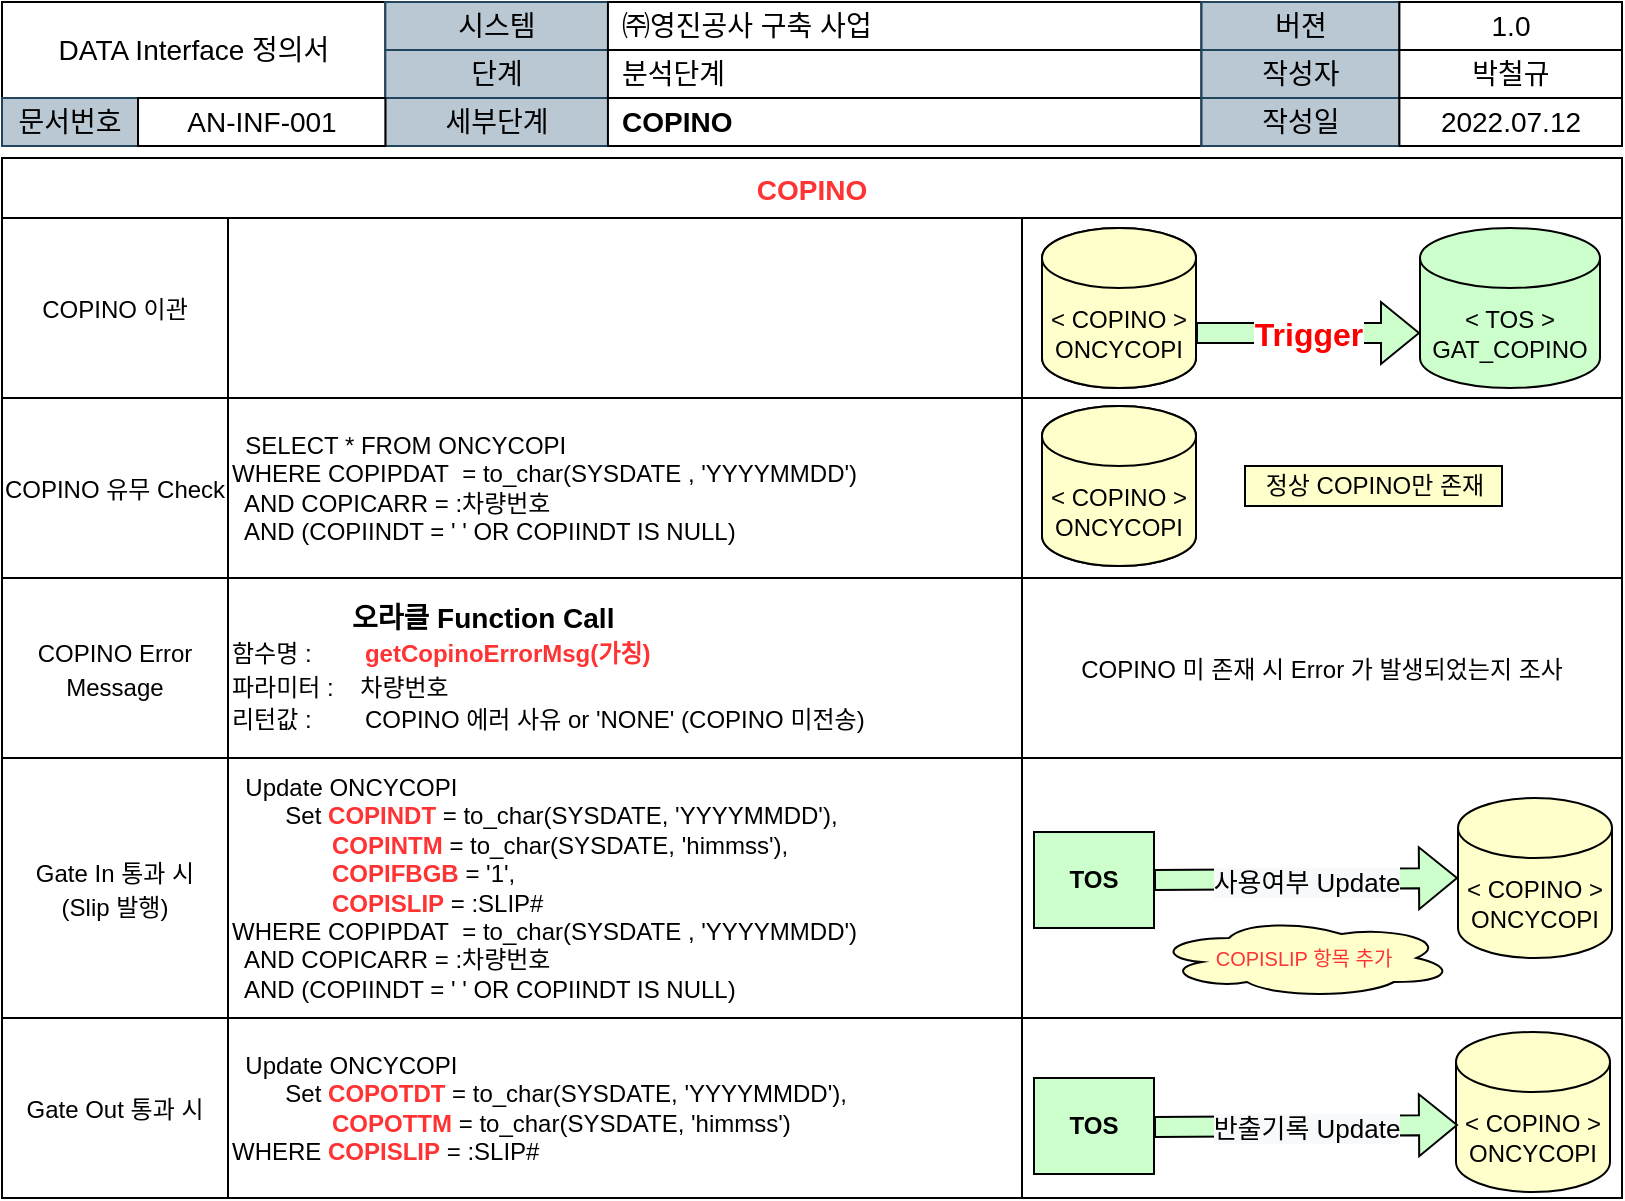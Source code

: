 <mxfile version="19.0.3" type="device" pages="5"><diagram id="rnM0VY5csj2oS7207Cfh" name="COPINO"><mxGraphModel dx="1038" dy="649" grid="1" gridSize="10" guides="1" tooltips="1" connect="1" arrows="1" fold="1" page="1" pageScale="1" pageWidth="827" pageHeight="1169" background="none" math="0" shadow="0"><root><object label="" df="fafa" fsdfsdf="gbgbg" id="0"><mxCell/></object><mxCell id="1" parent="0"/><mxCell id="9i14D_2mXswaNnhj3iNQ-31" value="COPINO" style="shape=table;startSize=30;container=1;collapsible=0;childLayout=tableLayout;fontStyle=1;align=center;fontSize=14;fontColor=#FF3333;" parent="1" vertex="1"><mxGeometry x="10" y="90" width="810" height="520" as="geometry"/></mxCell><mxCell id="kt3HwLz_rHnje6H2hMLw-5" style="shape=tableRow;horizontal=0;startSize=0;swimlaneHead=0;swimlaneBody=0;top=0;left=0;bottom=0;right=0;collapsible=0;dropTarget=0;fillColor=none;points=[[0,0.5],[1,0.5]];portConstraint=eastwest;fontSize=14;fontColor=#FF3333;" vertex="1" parent="9i14D_2mXswaNnhj3iNQ-31"><mxGeometry y="30" width="810" height="90" as="geometry"/></mxCell><mxCell id="kt3HwLz_rHnje6H2hMLw-6" value="&lt;span style=&quot;color: rgb(0, 0, 0); font-size: 12px;&quot;&gt;COPINO 이관&lt;/span&gt;" style="shape=partialRectangle;html=1;whiteSpace=wrap;connectable=0;fillColor=none;top=0;left=0;bottom=0;right=0;overflow=hidden;fontSize=14;fontColor=#FF3333;" vertex="1" parent="kt3HwLz_rHnje6H2hMLw-5"><mxGeometry width="113" height="90" as="geometry"><mxRectangle width="113" height="90" as="alternateBounds"/></mxGeometry></mxCell><mxCell id="kt3HwLz_rHnje6H2hMLw-7" style="shape=partialRectangle;html=1;whiteSpace=wrap;connectable=0;fillColor=none;top=0;left=0;bottom=0;right=0;overflow=hidden;fontSize=14;fontColor=#FF3333;align=left;" vertex="1" parent="kt3HwLz_rHnje6H2hMLw-5"><mxGeometry x="113" width="397" height="90" as="geometry"><mxRectangle width="397" height="90" as="alternateBounds"/></mxGeometry></mxCell><mxCell id="kt3HwLz_rHnje6H2hMLw-8" style="shape=partialRectangle;html=1;whiteSpace=wrap;connectable=0;fillColor=none;top=0;left=0;bottom=0;right=0;overflow=hidden;fontSize=14;fontColor=#FF3333;align=center;" vertex="1" parent="kt3HwLz_rHnje6H2hMLw-5"><mxGeometry x="510" width="300" height="90" as="geometry"><mxRectangle width="300" height="90" as="alternateBounds"/></mxGeometry></mxCell><mxCell id="9i14D_2mXswaNnhj3iNQ-32" value="" style="shape=tableRow;horizontal=0;startSize=0;swimlaneHead=0;swimlaneBody=0;top=0;left=0;bottom=0;right=0;collapsible=0;dropTarget=0;fillColor=none;points=[[0,0.5],[1,0.5]];portConstraint=eastwest;fontSize=14;fontColor=#FF3333;" parent="9i14D_2mXswaNnhj3iNQ-31" vertex="1"><mxGeometry y="120" width="810" height="90" as="geometry"/></mxCell><mxCell id="9i14D_2mXswaNnhj3iNQ-34" value="&lt;span style=&quot;color: rgb(0, 0, 0); font-size: 12px;&quot;&gt;COPINO 유무 Check&lt;/span&gt;" style="shape=partialRectangle;html=1;whiteSpace=wrap;connectable=0;fillColor=none;top=0;left=0;bottom=0;right=0;overflow=hidden;fontSize=14;fontColor=#FF3333;" parent="9i14D_2mXswaNnhj3iNQ-32" vertex="1"><mxGeometry width="113" height="90" as="geometry"><mxRectangle width="113" height="90" as="alternateBounds"/></mxGeometry></mxCell><mxCell id="9i14D_2mXswaNnhj3iNQ-35" value="&lt;div style=&quot;color: rgb(0, 0, 0); font-size: 12px;&quot;&gt;&amp;nbsp; SELECT * FROM ONCYCOPI&amp;nbsp;&lt;span style=&quot;background-color: initial;&quot;&gt;&amp;nbsp;&amp;nbsp;&lt;/span&gt;&lt;/div&gt;&lt;div style=&quot;color: rgb(0, 0, 0); font-size: 12px;&quot;&gt;WHERE COPIPDAT&amp;nbsp; = to_char(SYSDATE , 'YYYYMMDD')&lt;/div&gt;&lt;div style=&quot;color: rgb(0, 0, 0); font-size: 12px;&quot;&gt;&amp;nbsp; AND COPICARR = :차량번호&lt;/div&gt;&lt;div style=&quot;color: rgb(0, 0, 0); font-size: 12px;&quot;&gt;&amp;nbsp; AND (COPIINDT = ' ' OR COPIINDT IS NULL)&lt;/div&gt;" style="shape=partialRectangle;html=1;whiteSpace=wrap;connectable=0;fillColor=none;top=0;left=0;bottom=0;right=0;overflow=hidden;fontSize=14;fontColor=#FF3333;align=left;" parent="9i14D_2mXswaNnhj3iNQ-32" vertex="1"><mxGeometry x="113" width="397" height="90" as="geometry"><mxRectangle width="397" height="90" as="alternateBounds"/></mxGeometry></mxCell><mxCell id="tZQlZ_7Xewdj7Rfa2CAm-1" value="" style="shape=partialRectangle;html=1;whiteSpace=wrap;connectable=0;fillColor=none;top=0;left=0;bottom=0;right=0;overflow=hidden;fontSize=14;fontColor=#FF3333;align=center;" parent="9i14D_2mXswaNnhj3iNQ-32" vertex="1"><mxGeometry x="510" width="300" height="90" as="geometry"><mxRectangle width="300" height="90" as="alternateBounds"/></mxGeometry></mxCell><mxCell id="9i14D_2mXswaNnhj3iNQ-36" value="" style="shape=tableRow;horizontal=0;startSize=0;swimlaneHead=0;swimlaneBody=0;top=0;left=0;bottom=0;right=0;collapsible=0;dropTarget=0;fillColor=none;points=[[0,0.5],[1,0.5]];portConstraint=eastwest;fontSize=14;fontColor=#FF3333;" parent="9i14D_2mXswaNnhj3iNQ-31" vertex="1"><mxGeometry y="210" width="810" height="90" as="geometry"/></mxCell><mxCell id="9i14D_2mXswaNnhj3iNQ-38" value="&lt;span style=&quot;color: rgb(0, 0, 0); font-size: 12px;&quot;&gt;COPINO Error Message&lt;/span&gt;" style="shape=partialRectangle;html=1;whiteSpace=wrap;connectable=0;fillColor=none;top=0;left=0;bottom=0;right=0;overflow=hidden;fontSize=14;fontColor=#FF3333;" parent="9i14D_2mXswaNnhj3iNQ-36" vertex="1"><mxGeometry width="113" height="90" as="geometry"><mxRectangle width="113" height="90" as="alternateBounds"/></mxGeometry></mxCell><mxCell id="9i14D_2mXswaNnhj3iNQ-39" value="&lt;span style=&quot;color: rgb(0, 0, 0); font-size: 12px;&quot;&gt;&amp;nbsp; &amp;nbsp; &amp;nbsp; &amp;nbsp; &amp;nbsp; &amp;nbsp; &amp;nbsp; &amp;nbsp; &amp;nbsp;&amp;nbsp;&lt;/span&gt;&lt;font style=&quot;color: rgb(0, 0, 0);&quot;&gt;&lt;b&gt;오라클 Function Call&lt;/b&gt;&lt;/font&gt;&lt;br style=&quot;color: rgb(0, 0, 0); font-size: 12px;&quot;&gt;&lt;span style=&quot;font-size: 12px;&quot;&gt;&lt;font color=&quot;#000000&quot;&gt;함수명 :&amp;nbsp; &amp;nbsp; &amp;nbsp; &amp;nbsp; &lt;/font&gt;&lt;b style=&quot;&quot;&gt;getCopinoErrorMsg(가칭)&lt;/b&gt;&lt;/span&gt;&lt;br style=&quot;color: rgb(0, 0, 0); font-size: 12px;&quot;&gt;&lt;span style=&quot;color: rgb(0, 0, 0); font-size: 12px;&quot;&gt;파라미터 :&amp;nbsp; &amp;nbsp; 차량번호&lt;/span&gt;&lt;br style=&quot;color: rgb(0, 0, 0); font-size: 12px;&quot;&gt;&lt;span style=&quot;color: rgb(0, 0, 0); font-size: 12px;&quot;&gt;리턴값 :&amp;nbsp; &amp;nbsp; &amp;nbsp; &amp;nbsp; COPINO 에러 사유 or&amp;nbsp;&lt;/span&gt;&lt;span style=&quot;color: rgb(0, 0, 0); font-size: 12px;&quot;&gt;'NONE' (COPINO 미전송)&lt;/span&gt;" style="shape=partialRectangle;html=1;whiteSpace=wrap;connectable=0;fillColor=none;top=0;left=0;bottom=0;right=0;overflow=hidden;fontSize=14;fontColor=#FF3333;align=left;" parent="9i14D_2mXswaNnhj3iNQ-36" vertex="1"><mxGeometry x="113" width="397" height="90" as="geometry"><mxRectangle width="397" height="90" as="alternateBounds"/></mxGeometry></mxCell><mxCell id="tZQlZ_7Xewdj7Rfa2CAm-2" value="&lt;span style=&quot;color: rgb(0, 0, 0); font-size: 12px;&quot;&gt;COPINO 미 존재 시 Error 가 발생되었는지 조사&lt;/span&gt;" style="shape=partialRectangle;html=1;whiteSpace=wrap;connectable=0;fillColor=none;top=0;left=0;bottom=0;right=0;overflow=hidden;fontSize=14;fontColor=#FF3333;align=center;" parent="9i14D_2mXswaNnhj3iNQ-36" vertex="1"><mxGeometry x="510" width="300" height="90" as="geometry"><mxRectangle width="300" height="90" as="alternateBounds"/></mxGeometry></mxCell><mxCell id="9i14D_2mXswaNnhj3iNQ-40" value="" style="shape=tableRow;horizontal=0;startSize=0;swimlaneHead=0;swimlaneBody=0;top=0;left=0;bottom=0;right=0;collapsible=0;dropTarget=0;fillColor=none;points=[[0,0.5],[1,0.5]];portConstraint=eastwest;fontSize=14;fontColor=#FF3333;" parent="9i14D_2mXswaNnhj3iNQ-31" vertex="1"><mxGeometry y="300" width="810" height="130" as="geometry"/></mxCell><mxCell id="9i14D_2mXswaNnhj3iNQ-42" value="&lt;span style=&quot;color: rgb(0, 0, 0); font-size: 12px;&quot;&gt;Gate In 통과 시&lt;br&gt;(Slip 발행)&lt;br&gt;&lt;/span&gt;" style="shape=partialRectangle;html=1;whiteSpace=wrap;connectable=0;fillColor=none;top=0;left=0;bottom=0;right=0;overflow=hidden;fontSize=14;fontColor=#FF3333;" parent="9i14D_2mXswaNnhj3iNQ-40" vertex="1"><mxGeometry width="113" height="130" as="geometry"><mxRectangle width="113" height="130" as="alternateBounds"/></mxGeometry></mxCell><mxCell id="9i14D_2mXswaNnhj3iNQ-43" value="&lt;div style=&quot;color: rgb(0, 0, 0); font-size: 12px;&quot;&gt;&amp;nbsp; Update ONCYCOPI&amp;nbsp;&lt;span style=&quot;background-color: initial;&quot;&gt;&amp;nbsp;&lt;/span&gt;&lt;/div&gt;&lt;div style=&quot;color: rgb(0, 0, 0); font-size: 12px;&quot;&gt;&lt;span style=&quot;background-color: initial;&quot;&gt;&amp;nbsp; &amp;nbsp; &amp;nbsp; &amp;nbsp; Set&amp;nbsp;&lt;font color=&quot;#ff3333&quot;&gt;&lt;b&gt;COPINDT&lt;/b&gt;&lt;/font&gt;&amp;nbsp;= to_char(SYSDATE, 'YYYYMMDD'),&lt;/span&gt;&lt;/div&gt;&lt;div style=&quot;color: rgb(0, 0, 0); font-size: 12px;&quot;&gt;&lt;span style=&quot;background-color: initial;&quot;&gt;&amp;nbsp; &amp;nbsp; &amp;nbsp; &amp;nbsp; &amp;nbsp; &amp;nbsp; &amp;nbsp; &amp;nbsp;&lt;b&gt;&lt;font color=&quot;#ff3333&quot;&gt;COPINTM&lt;/font&gt;&lt;/b&gt;&amp;nbsp;= to_char(SYSDATE, 'himmss'),&lt;/span&gt;&lt;/div&gt;&lt;div style=&quot;font-size: 12px;&quot;&gt;&lt;span style=&quot;background-color: initial;&quot;&gt;&lt;font color=&quot;#000000&quot;&gt;&amp;nbsp; &amp;nbsp; &amp;nbsp; &amp;nbsp; &amp;nbsp; &amp;nbsp; &amp;nbsp; &amp;nbsp;&lt;/font&gt;&lt;b&gt;COPIFBGB&lt;/b&gt; &lt;font color=&quot;#000000&quot;&gt;= '1',&lt;/font&gt;&lt;/span&gt;&lt;/div&gt;&lt;div style=&quot;font-size: 12px;&quot;&gt;&lt;span style=&quot;background-color: initial;&quot;&gt;&lt;font color=&quot;#000000&quot;&gt;&amp;nbsp; &amp;nbsp; &amp;nbsp; &amp;nbsp; &amp;nbsp; &amp;nbsp; &amp;nbsp; &amp;nbsp;&lt;/font&gt;&lt;b&gt;COPISLIP&lt;/b&gt;&lt;font color=&quot;#000000&quot;&gt; = :SLIP#&lt;/font&gt;&lt;/span&gt;&lt;/div&gt;&lt;div style=&quot;color: rgb(0, 0, 0); font-size: 12px;&quot;&gt;WHERE COPIPDAT&amp;nbsp; = to_char(SYSDATE , 'YYYYMMDD')&lt;/div&gt;&lt;div style=&quot;color: rgb(0, 0, 0); font-size: 12px;&quot;&gt;&amp;nbsp; AND COPICARR = :차량번호&lt;/div&gt;&lt;div style=&quot;color: rgb(0, 0, 0); font-size: 12px;&quot;&gt;&amp;nbsp; AND (COPIINDT = ' ' OR COPIINDT IS NULL)&lt;/div&gt;" style="shape=partialRectangle;html=1;whiteSpace=wrap;connectable=0;fillColor=none;top=0;left=0;bottom=0;right=0;overflow=hidden;fontSize=14;fontColor=#FF3333;align=left;" parent="9i14D_2mXswaNnhj3iNQ-40" vertex="1"><mxGeometry x="113" width="397" height="130" as="geometry"><mxRectangle width="397" height="130" as="alternateBounds"/></mxGeometry></mxCell><mxCell id="tZQlZ_7Xewdj7Rfa2CAm-3" value="" style="shape=partialRectangle;html=1;whiteSpace=wrap;connectable=0;fillColor=none;top=0;left=0;bottom=0;right=0;overflow=hidden;fontSize=14;fontColor=#FF3333;align=center;" parent="9i14D_2mXswaNnhj3iNQ-40" vertex="1"><mxGeometry x="510" width="300" height="130" as="geometry"><mxRectangle width="300" height="130" as="alternateBounds"/></mxGeometry></mxCell><mxCell id="9i14D_2mXswaNnhj3iNQ-44" style="shape=tableRow;horizontal=0;startSize=0;swimlaneHead=0;swimlaneBody=0;top=0;left=0;bottom=0;right=0;collapsible=0;dropTarget=0;fillColor=none;points=[[0,0.5],[1,0.5]];portConstraint=eastwest;fontSize=14;fontColor=#FF3333;" parent="9i14D_2mXswaNnhj3iNQ-31" vertex="1"><mxGeometry y="430" width="810" height="90" as="geometry"/></mxCell><mxCell id="9i14D_2mXswaNnhj3iNQ-45" value="&lt;span style=&quot;color: rgb(0, 0, 0); font-size: 12px;&quot;&gt;Gate Out 통과 시&lt;/span&gt;" style="shape=partialRectangle;html=1;whiteSpace=wrap;connectable=0;fillColor=none;top=0;left=0;bottom=0;right=0;overflow=hidden;fontSize=14;fontColor=#FF3333;" parent="9i14D_2mXswaNnhj3iNQ-44" vertex="1"><mxGeometry width="113" height="90" as="geometry"><mxRectangle width="113" height="90" as="alternateBounds"/></mxGeometry></mxCell><mxCell id="9i14D_2mXswaNnhj3iNQ-46" value="&lt;div style=&quot;color: rgb(0, 0, 0); font-size: 12px;&quot;&gt;&amp;nbsp; Update ONCYCOPI&amp;nbsp;&lt;span style=&quot;background-color: initial;&quot;&gt;&amp;nbsp;&lt;/span&gt;&lt;/div&gt;&lt;div style=&quot;color: rgb(0, 0, 0); font-size: 12px;&quot;&gt;&lt;span style=&quot;background-color: initial;&quot;&gt;&amp;nbsp; &amp;nbsp; &amp;nbsp; &amp;nbsp; Set&amp;nbsp;&lt;font color=&quot;#ff3333&quot;&gt;&lt;b&gt;COPOTDT&lt;/b&gt;&lt;/font&gt;&amp;nbsp;= to_char(SYSDATE, 'YYYYMMDD'),&lt;/span&gt;&lt;/div&gt;&lt;div style=&quot;color: rgb(0, 0, 0); font-size: 12px;&quot;&gt;&lt;span style=&quot;background-color: initial;&quot;&gt;&amp;nbsp; &amp;nbsp; &amp;nbsp; &amp;nbsp; &amp;nbsp; &amp;nbsp; &amp;nbsp; &amp;nbsp;&lt;b&gt;&lt;font color=&quot;#ff3333&quot;&gt;COPOTTM&lt;/font&gt;&lt;/b&gt;&amp;nbsp;= to_char(SYSDATE, 'himmss')&lt;/span&gt;&lt;/div&gt;&lt;div style=&quot;font-size: 12px;&quot;&gt;&lt;span style=&quot;color: rgb(0, 0, 0);&quot;&gt;WHERE &lt;/span&gt;&lt;b&gt;COPI&lt;/b&gt;&lt;b&gt;SLIP&lt;/b&gt;&lt;font color=&quot;#000000&quot;&gt;&amp;nbsp;= :SLIP#&lt;/font&gt;&lt;/div&gt;" style="shape=partialRectangle;html=1;whiteSpace=wrap;connectable=0;fillColor=none;top=0;left=0;bottom=0;right=0;overflow=hidden;fontSize=14;fontColor=#FF3333;align=left;" parent="9i14D_2mXswaNnhj3iNQ-44" vertex="1"><mxGeometry x="113" width="397" height="90" as="geometry"><mxRectangle width="397" height="90" as="alternateBounds"/></mxGeometry></mxCell><mxCell id="tZQlZ_7Xewdj7Rfa2CAm-4" value="" style="shape=partialRectangle;html=1;whiteSpace=wrap;connectable=0;fillColor=none;top=0;left=0;bottom=0;right=0;overflow=hidden;fontSize=14;fontColor=#FF3333;align=center;" parent="9i14D_2mXswaNnhj3iNQ-44" vertex="1"><mxGeometry x="510" width="300" height="90" as="geometry"><mxRectangle width="300" height="90" as="alternateBounds"/></mxGeometry></mxCell><mxCell id="9i14D_2mXswaNnhj3iNQ-47" value="" style="group" parent="1" connectable="0" vertex="1"><mxGeometry x="10" y="12" width="810" height="72" as="geometry"/></mxCell><mxCell id="9i14D_2mXswaNnhj3iNQ-48" value="&lt;span style=&quot;text-align: left;&quot;&gt;DATA Interface&lt;/span&gt;&amp;nbsp;정의서" style="rounded=0;whiteSpace=wrap;html=1;fontSize=14;" parent="9i14D_2mXswaNnhj3iNQ-47" vertex="1"><mxGeometry width="191.679" height="48" as="geometry"/></mxCell><mxCell id="9i14D_2mXswaNnhj3iNQ-49" value="" style="group;fillColor=#f5f5f5;strokeColor=#666666;fontColor=#333333;" parent="9i14D_2mXswaNnhj3iNQ-47" vertex="1" connectable="0"><mxGeometry x="191.679" width="111.298" height="72" as="geometry"/></mxCell><mxCell id="9i14D_2mXswaNnhj3iNQ-50" value="시스템" style="rounded=0;whiteSpace=wrap;html=1;fontSize=14;fillColor=#bac8d3;strokeColor=#23445d;" parent="9i14D_2mXswaNnhj3iNQ-49" vertex="1"><mxGeometry width="111.298" height="24" as="geometry"/></mxCell><mxCell id="9i14D_2mXswaNnhj3iNQ-51" value="단계" style="rounded=0;whiteSpace=wrap;html=1;fontSize=14;fillColor=#bac8d3;strokeColor=#23445d;" parent="9i14D_2mXswaNnhj3iNQ-49" vertex="1"><mxGeometry y="24" width="111.298" height="24" as="geometry"/></mxCell><mxCell id="9i14D_2mXswaNnhj3iNQ-52" value="세부단계" style="rounded=0;whiteSpace=wrap;html=1;fontSize=14;fillColor=#bac8d3;strokeColor=#23445d;" parent="9i14D_2mXswaNnhj3iNQ-49" vertex="1"><mxGeometry y="48" width="111.298" height="24" as="geometry"/></mxCell><mxCell id="9i14D_2mXswaNnhj3iNQ-53" value="" style="group;align=left;" parent="9i14D_2mXswaNnhj3iNQ-47" vertex="1" connectable="0"><mxGeometry x="302.977" width="296.794" height="72" as="geometry"/></mxCell><mxCell id="9i14D_2mXswaNnhj3iNQ-54" value="㈜영진공사 구축 사업" style="rounded=0;whiteSpace=wrap;html=1;fontSize=14;align=left;spacingLeft=5;" parent="9i14D_2mXswaNnhj3iNQ-53" vertex="1"><mxGeometry width="296.794" height="24" as="geometry"/></mxCell><mxCell id="9i14D_2mXswaNnhj3iNQ-55" value="분석단계" style="rounded=0;whiteSpace=wrap;html=1;fontSize=14;align=left;spacingLeft=5;" parent="9i14D_2mXswaNnhj3iNQ-53" vertex="1"><mxGeometry y="24" width="296.794" height="24" as="geometry"/></mxCell><mxCell id="9i14D_2mXswaNnhj3iNQ-56" value="&lt;b&gt;COPINO&lt;/b&gt;" style="rounded=0;whiteSpace=wrap;html=1;fontSize=14;align=left;spacingLeft=5;" parent="9i14D_2mXswaNnhj3iNQ-53" vertex="1"><mxGeometry y="48" width="296.794" height="24" as="geometry"/></mxCell><mxCell id="9i14D_2mXswaNnhj3iNQ-57" value="" style="group;fillColor=#bac8d3;strokeColor=#23445d;" parent="9i14D_2mXswaNnhj3iNQ-47" vertex="1" connectable="0"><mxGeometry x="599.771" width="98.931" height="72" as="geometry"/></mxCell><mxCell id="9i14D_2mXswaNnhj3iNQ-58" value="버젼" style="rounded=0;whiteSpace=wrap;html=1;fontSize=14;fillColor=#bac8d3;strokeColor=#23445d;" parent="9i14D_2mXswaNnhj3iNQ-57" vertex="1"><mxGeometry width="98.931" height="24" as="geometry"/></mxCell><mxCell id="9i14D_2mXswaNnhj3iNQ-59" value="작성자" style="rounded=0;whiteSpace=wrap;html=1;fontSize=14;fillColor=#bac8d3;strokeColor=#23445d;" parent="9i14D_2mXswaNnhj3iNQ-57" vertex="1"><mxGeometry y="24" width="98.931" height="24" as="geometry"/></mxCell><mxCell id="9i14D_2mXswaNnhj3iNQ-60" value="작성일" style="rounded=0;whiteSpace=wrap;html=1;fontSize=14;fillColor=#bac8d3;strokeColor=#23445d;" parent="9i14D_2mXswaNnhj3iNQ-57" vertex="1"><mxGeometry y="48" width="98.931" height="24" as="geometry"/></mxCell><mxCell id="9i14D_2mXswaNnhj3iNQ-61" value="" style="group" parent="9i14D_2mXswaNnhj3iNQ-47" vertex="1" connectable="0"><mxGeometry x="698.702" width="111.298" height="72" as="geometry"/></mxCell><mxCell id="9i14D_2mXswaNnhj3iNQ-62" value="1.0" style="rounded=0;whiteSpace=wrap;html=1;fontSize=14;" parent="9i14D_2mXswaNnhj3iNQ-61" vertex="1"><mxGeometry width="111.298" height="24" as="geometry"/></mxCell><mxCell id="9i14D_2mXswaNnhj3iNQ-63" style="edgeStyle=orthogonalEdgeStyle;rounded=0;orthogonalLoop=1;jettySize=auto;html=1;exitX=0.75;exitY=1;exitDx=0;exitDy=0;" parent="9i14D_2mXswaNnhj3iNQ-61" source="9i14D_2mXswaNnhj3iNQ-64" target="9i14D_2mXswaNnhj3iNQ-65" edge="1"><mxGeometry relative="1" as="geometry"><Array as="points"><mxPoint x="86.565" y="60"/><mxPoint x="86.565" y="60"/></Array></mxGeometry></mxCell><mxCell id="9i14D_2mXswaNnhj3iNQ-64" value="박철규" style="rounded=0;whiteSpace=wrap;html=1;fontSize=14;" parent="9i14D_2mXswaNnhj3iNQ-61" vertex="1"><mxGeometry y="24" width="111.298" height="24" as="geometry"/></mxCell><mxCell id="9i14D_2mXswaNnhj3iNQ-65" value="2022.07.12" style="rounded=0;whiteSpace=wrap;html=1;fontSize=14;" parent="9i14D_2mXswaNnhj3iNQ-61" vertex="1"><mxGeometry y="48" width="111.298" height="24" as="geometry"/></mxCell><mxCell id="9i14D_2mXswaNnhj3iNQ-66" value="문서번호" style="rounded=0;whiteSpace=wrap;html=1;fontSize=14;fillColor=#bac8d3;strokeColor=#23445d;" parent="9i14D_2mXswaNnhj3iNQ-47" vertex="1"><mxGeometry y="48" width="68.015" height="24" as="geometry"/></mxCell><mxCell id="9i14D_2mXswaNnhj3iNQ-67" value="AN-INF-001" style="rounded=0;whiteSpace=wrap;html=1;fontSize=14;" parent="9i14D_2mXswaNnhj3iNQ-47" vertex="1"><mxGeometry x="68.015" y="48" width="123.664" height="24" as="geometry"/></mxCell><mxCell id="9i14D_2mXswaNnhj3iNQ-82" value="COPISLIP 항목 추가" style="ellipse;shape=cloud;whiteSpace=wrap;html=1;fontSize=10;fontColor=#FF3333;fillColor=#FFFFCC;" parent="1" vertex="1"><mxGeometry x="586" y="470" width="150" height="40" as="geometry"/></mxCell><mxCell id="tZQlZ_7Xewdj7Rfa2CAm-7" value="&amp;lt; COPINO &amp;gt;&lt;br&gt;ONCYCOPI" style="shape=cylinder3;whiteSpace=wrap;html=1;boundedLbl=1;backgroundOutline=1;size=15;fillColor=#CCFFE6;" parent="1" vertex="1"><mxGeometry x="530" y="214" width="77" height="80" as="geometry"/></mxCell><mxCell id="tZQlZ_7Xewdj7Rfa2CAm-10" value="&amp;lt; COPINO &amp;gt;&lt;br&gt;ONCYCOPI" style="shape=cylinder3;whiteSpace=wrap;html=1;boundedLbl=1;backgroundOutline=1;size=15;fillColor=#FFFFCC;" parent="1" vertex="1"><mxGeometry x="738" y="410" width="77" height="80" as="geometry"/></mxCell><mxCell id="tZQlZ_7Xewdj7Rfa2CAm-11" value="&amp;lt; COPINO &amp;gt;&lt;br&gt;ONCYCOPI" style="shape=cylinder3;whiteSpace=wrap;html=1;boundedLbl=1;backgroundOutline=1;size=15;fillColor=#FFFFCC;" parent="1" vertex="1"><mxGeometry x="737" y="527" width="77" height="80" as="geometry"/></mxCell><mxCell id="drp6XWlcldwxaqQ99hSr-1" value="정상 COPINO만 존재" style="rounded=0;whiteSpace=wrap;html=1;fontSize=12;fontColor=#000000;fillColor=#FFFFCC;" parent="1" vertex="1"><mxGeometry x="631.5" y="244" width="128.5" height="20" as="geometry"/></mxCell><mxCell id="cCJEloyuc-SXgR_LIK8V-1" value="&amp;lt; COPINO &amp;gt;&lt;br&gt;ONCYCOPI" style="shape=cylinder3;whiteSpace=wrap;html=1;boundedLbl=1;backgroundOutline=1;size=15;fillColor=#CCFFE6;" vertex="1" parent="1"><mxGeometry x="530" y="125" width="77" height="80" as="geometry"/></mxCell><mxCell id="31ae5DClLHuf4h6py99_-1" value="&amp;lt; TOS &amp;gt;&lt;br&gt;GAT_COPINO" style="shape=cylinder3;whiteSpace=wrap;html=1;boundedLbl=1;backgroundOutline=1;size=15;fillColor=#CCFFCC;" vertex="1" parent="1"><mxGeometry x="719" y="125" width="90" height="80" as="geometry"/></mxCell><mxCell id="31ae5DClLHuf4h6py99_-2" value="Trigger" style="shape=flexArrow;endArrow=classic;html=1;rounded=0;fontSize=16;fontColor=#FF0000;entryX=0;entryY=0;entryDx=0;entryDy=52.5;entryPerimeter=0;exitX=1;exitY=0;exitDx=0;exitDy=52.5;exitPerimeter=0;fontStyle=1;fillColor=#CCFFCC;" edge="1" parent="1" source="cCJEloyuc-SXgR_LIK8V-1" target="31ae5DClLHuf4h6py99_-1"><mxGeometry width="50" height="50" relative="1" as="geometry"><mxPoint x="390" y="380" as="sourcePoint"/><mxPoint x="440" y="330" as="targetPoint"/></mxGeometry></mxCell><mxCell id="hmZLFD2O5Gk5KtUYJvys-1" value="&amp;lt; COPINO &amp;gt;&lt;br&gt;ONCYCOPI" style="shape=cylinder3;whiteSpace=wrap;html=1;boundedLbl=1;backgroundOutline=1;size=15;fillColor=#FFFFCC;" vertex="1" parent="1"><mxGeometry x="530" y="125" width="77" height="80" as="geometry"/></mxCell><mxCell id="hmZLFD2O5Gk5KtUYJvys-2" value="&amp;lt; COPINO &amp;gt;&lt;br&gt;ONCYCOPI" style="shape=cylinder3;whiteSpace=wrap;html=1;boundedLbl=1;backgroundOutline=1;size=15;fillColor=#FFFFCC;" vertex="1" parent="1"><mxGeometry x="530" y="214" width="77" height="80" as="geometry"/></mxCell><mxCell id="PJ2_Rz8wnGjiaFfvKKgK-1" value="TOS" style="rounded=0;whiteSpace=wrap;html=1;fontSize=12;fontColor=#000000;fillColor=#CCFFCC;fontStyle=1" vertex="1" parent="1"><mxGeometry x="526" y="427" width="60" height="48" as="geometry"/></mxCell><mxCell id="PJ2_Rz8wnGjiaFfvKKgK-2" value="&lt;span style=&quot;color: rgb(0, 0, 0); font-family: Helvetica; font-style: normal; font-variant-ligatures: normal; font-variant-caps: normal; font-weight: 400; letter-spacing: normal; orphans: 2; text-align: center; text-indent: 0px; text-transform: none; widows: 2; word-spacing: 0px; -webkit-text-stroke-width: 0px; background-color: rgb(248, 249, 250); text-decoration-thickness: initial; text-decoration-style: initial; text-decoration-color: initial; font-size: 13px;&quot;&gt;사용여부 Update&lt;/span&gt;" style="shape=flexArrow;endArrow=classic;html=1;rounded=0;fontSize=16;fontColor=#FF0000;entryX=0;entryY=0.5;entryDx=0;entryDy=0;entryPerimeter=0;exitX=1;exitY=0.5;exitDx=0;exitDy=0;fillColor=#CCFFCC;" edge="1" parent="1" source="PJ2_Rz8wnGjiaFfvKKgK-1" target="tZQlZ_7Xewdj7Rfa2CAm-10"><mxGeometry width="50" height="50" relative="1" as="geometry"><mxPoint x="390" y="380" as="sourcePoint"/><mxPoint x="440" y="330" as="targetPoint"/></mxGeometry></mxCell><mxCell id="PJ2_Rz8wnGjiaFfvKKgK-3" value="TOS" style="rounded=0;whiteSpace=wrap;html=1;fontSize=12;fontColor=#000000;fillColor=#CCFFCC;fontStyle=1" vertex="1" parent="1"><mxGeometry x="526" y="550" width="60" height="48" as="geometry"/></mxCell><mxCell id="PJ2_Rz8wnGjiaFfvKKgK-4" value="&lt;span style=&quot;color: rgb(0, 0, 0); font-family: Helvetica; font-style: normal; font-variant-ligatures: normal; font-variant-caps: normal; font-weight: 400; letter-spacing: normal; orphans: 2; text-align: center; text-indent: 0px; text-transform: none; widows: 2; word-spacing: 0px; -webkit-text-stroke-width: 0px; background-color: rgb(248, 249, 250); text-decoration-thickness: initial; text-decoration-style: initial; text-decoration-color: initial; font-size: 13px;&quot;&gt;&lt;span style=&quot;&quot;&gt;반출기록&lt;/span&gt;&amp;nbsp;Update&lt;/span&gt;" style="shape=flexArrow;endArrow=classic;html=1;rounded=0;fontSize=16;fontColor=#FF0000;entryX=0;entryY=0.5;entryDx=0;entryDy=0;entryPerimeter=0;exitX=1;exitY=0.5;exitDx=0;exitDy=0;fillColor=#CCFFCC;" edge="1" parent="1"><mxGeometry width="50" height="50" relative="1" as="geometry"><mxPoint x="586" y="574.5" as="sourcePoint"/><mxPoint x="738" y="573.5" as="targetPoint"/></mxGeometry></mxCell><mxCell id="j8z0QvlohCjBaln-vwks-32" value="제목 없는 레이어" parent="0"/><mxCell id="j8z0QvlohCjBaln-vwks-35" value="제목 없는 레이어" parent="0"/></root></mxGraphModel></diagram><diagram id="65R7NkQ-HAzWBRA5X7gf" name="BKG M/D 자료 이관"><mxGraphModel dx="1038" dy="649" grid="1" gridSize="10" guides="1" tooltips="1" connect="1" arrows="1" fold="1" page="1" pageScale="1" pageWidth="827" pageHeight="1169" math="0" shadow="0"><root><mxCell id="0"/><mxCell id="1" parent="0"/><mxCell id="XAVcKg6whuCoSOIbQTKU-1" value="" style="group" parent="1" connectable="0" vertex="1"><mxGeometry x="10" y="12" width="810" height="72" as="geometry"/></mxCell><mxCell id="XAVcKg6whuCoSOIbQTKU-2" value="&lt;span style=&quot;text-align: left;&quot;&gt;DATA Interface&amp;nbsp;&lt;/span&gt;정의서" style="rounded=0;whiteSpace=wrap;html=1;fontSize=14;" parent="XAVcKg6whuCoSOIbQTKU-1" vertex="1"><mxGeometry width="191.679" height="48" as="geometry"/></mxCell><mxCell id="XAVcKg6whuCoSOIbQTKU-3" value="" style="group;fillColor=#f5f5f5;strokeColor=#666666;fontColor=#333333;" parent="XAVcKg6whuCoSOIbQTKU-1" vertex="1" connectable="0"><mxGeometry x="191.679" width="111.298" height="72" as="geometry"/></mxCell><mxCell id="XAVcKg6whuCoSOIbQTKU-4" value="시스템" style="rounded=0;whiteSpace=wrap;html=1;fontSize=14;fillColor=#bac8d3;strokeColor=#23445d;" parent="XAVcKg6whuCoSOIbQTKU-3" vertex="1"><mxGeometry width="111.298" height="24" as="geometry"/></mxCell><mxCell id="XAVcKg6whuCoSOIbQTKU-5" value="단계" style="rounded=0;whiteSpace=wrap;html=1;fontSize=14;fillColor=#bac8d3;strokeColor=#23445d;" parent="XAVcKg6whuCoSOIbQTKU-3" vertex="1"><mxGeometry y="24" width="111.298" height="24" as="geometry"/></mxCell><mxCell id="XAVcKg6whuCoSOIbQTKU-6" value="세부단계" style="rounded=0;whiteSpace=wrap;html=1;fontSize=14;fillColor=#bac8d3;strokeColor=#23445d;" parent="XAVcKg6whuCoSOIbQTKU-3" vertex="1"><mxGeometry y="48" width="111.298" height="24" as="geometry"/></mxCell><mxCell id="XAVcKg6whuCoSOIbQTKU-7" value="" style="group;align=left;" parent="XAVcKg6whuCoSOIbQTKU-1" vertex="1" connectable="0"><mxGeometry x="302.977" width="296.794" height="72" as="geometry"/></mxCell><mxCell id="XAVcKg6whuCoSOIbQTKU-8" value="㈜영진공사 구축 사업" style="rounded=0;whiteSpace=wrap;html=1;fontSize=14;align=left;spacingLeft=5;" parent="XAVcKg6whuCoSOIbQTKU-7" vertex="1"><mxGeometry width="296.794" height="24" as="geometry"/></mxCell><mxCell id="XAVcKg6whuCoSOIbQTKU-9" value="분석단계" style="rounded=0;whiteSpace=wrap;html=1;fontSize=14;align=left;spacingLeft=5;" parent="XAVcKg6whuCoSOIbQTKU-7" vertex="1"><mxGeometry y="24" width="296.794" height="24" as="geometry"/></mxCell><mxCell id="XAVcKg6whuCoSOIbQTKU-10" value="&lt;b&gt;BKG M/D 자료 이관&lt;/b&gt;" style="rounded=0;whiteSpace=wrap;html=1;fontSize=14;align=left;spacingLeft=5;" parent="XAVcKg6whuCoSOIbQTKU-7" vertex="1"><mxGeometry y="48" width="296.794" height="24" as="geometry"/></mxCell><mxCell id="XAVcKg6whuCoSOIbQTKU-11" value="" style="group;fillColor=#bac8d3;strokeColor=#23445d;" parent="XAVcKg6whuCoSOIbQTKU-1" vertex="1" connectable="0"><mxGeometry x="599.771" width="98.931" height="72" as="geometry"/></mxCell><mxCell id="XAVcKg6whuCoSOIbQTKU-12" value="버젼" style="rounded=0;whiteSpace=wrap;html=1;fontSize=14;fillColor=#bac8d3;strokeColor=#23445d;" parent="XAVcKg6whuCoSOIbQTKU-11" vertex="1"><mxGeometry width="98.931" height="24" as="geometry"/></mxCell><mxCell id="XAVcKg6whuCoSOIbQTKU-13" value="작성자" style="rounded=0;whiteSpace=wrap;html=1;fontSize=14;fillColor=#bac8d3;strokeColor=#23445d;" parent="XAVcKg6whuCoSOIbQTKU-11" vertex="1"><mxGeometry y="24" width="98.931" height="24" as="geometry"/></mxCell><mxCell id="XAVcKg6whuCoSOIbQTKU-14" value="작성일" style="rounded=0;whiteSpace=wrap;html=1;fontSize=14;fillColor=#bac8d3;strokeColor=#23445d;" parent="XAVcKg6whuCoSOIbQTKU-11" vertex="1"><mxGeometry y="48" width="98.931" height="24" as="geometry"/></mxCell><mxCell id="XAVcKg6whuCoSOIbQTKU-15" value="" style="group" parent="XAVcKg6whuCoSOIbQTKU-1" vertex="1" connectable="0"><mxGeometry x="698.702" width="111.298" height="72" as="geometry"/></mxCell><mxCell id="XAVcKg6whuCoSOIbQTKU-16" value="1.0" style="rounded=0;whiteSpace=wrap;html=1;fontSize=14;" parent="XAVcKg6whuCoSOIbQTKU-15" vertex="1"><mxGeometry width="111.298" height="24" as="geometry"/></mxCell><mxCell id="XAVcKg6whuCoSOIbQTKU-17" style="edgeStyle=orthogonalEdgeStyle;rounded=0;orthogonalLoop=1;jettySize=auto;html=1;exitX=0.75;exitY=1;exitDx=0;exitDy=0;" parent="XAVcKg6whuCoSOIbQTKU-15" source="XAVcKg6whuCoSOIbQTKU-18" target="XAVcKg6whuCoSOIbQTKU-19" edge="1"><mxGeometry relative="1" as="geometry"><Array as="points"><mxPoint x="86.565" y="60"/><mxPoint x="86.565" y="60"/></Array></mxGeometry></mxCell><mxCell id="XAVcKg6whuCoSOIbQTKU-18" value="박철규" style="rounded=0;whiteSpace=wrap;html=1;fontSize=14;" parent="XAVcKg6whuCoSOIbQTKU-15" vertex="1"><mxGeometry y="24" width="111.298" height="24" as="geometry"/></mxCell><mxCell id="XAVcKg6whuCoSOIbQTKU-19" value="2022.07.12" style="rounded=0;whiteSpace=wrap;html=1;fontSize=14;" parent="XAVcKg6whuCoSOIbQTKU-15" vertex="1"><mxGeometry y="48" width="111.298" height="24" as="geometry"/></mxCell><mxCell id="XAVcKg6whuCoSOIbQTKU-20" value="문서번호" style="rounded=0;whiteSpace=wrap;html=1;fontSize=14;fillColor=#bac8d3;strokeColor=#23445d;" parent="XAVcKg6whuCoSOIbQTKU-1" vertex="1"><mxGeometry y="48" width="68.015" height="24" as="geometry"/></mxCell><mxCell id="XAVcKg6whuCoSOIbQTKU-21" value="AN-INF-002" style="rounded=0;whiteSpace=wrap;html=1;fontSize=14;" parent="XAVcKg6whuCoSOIbQTKU-1" vertex="1"><mxGeometry x="68.015" y="48" width="123.664" height="24" as="geometry"/></mxCell><mxCell id="XAVcKg6whuCoSOIbQTKU-22" value="Booking" style="shape=table;startSize=30;container=1;collapsible=0;childLayout=tableLayout;fontStyle=1;align=center;fontSize=14;fontColor=#FF3333;" parent="1" vertex="1"><mxGeometry x="10" y="89" width="810" height="931" as="geometry"/></mxCell><mxCell id="XAVcKg6whuCoSOIbQTKU-23" value="" style="shape=tableRow;horizontal=0;startSize=0;swimlaneHead=0;swimlaneBody=0;top=0;left=0;bottom=0;right=0;collapsible=0;dropTarget=0;fillColor=none;points=[[0,0.5],[1,0.5]];portConstraint=eastwest;fontSize=14;fontColor=#FF3333;" parent="XAVcKg6whuCoSOIbQTKU-22" vertex="1"><mxGeometry y="30" width="810" height="111" as="geometry"/></mxCell><mxCell id="XAVcKg6whuCoSOIbQTKU-24" value="&lt;font color=&quot;#000000&quot;&gt;&lt;span style=&quot;font-size: 12px;&quot;&gt;Booking 번호 변환&lt;/span&gt;&lt;/font&gt;" style="shape=partialRectangle;html=1;whiteSpace=wrap;connectable=0;fillColor=none;top=0;left=0;bottom=0;right=0;overflow=hidden;fontSize=14;fontColor=#FF3333;" parent="XAVcKg6whuCoSOIbQTKU-23" vertex="1"><mxGeometry width="110" height="111" as="geometry"><mxRectangle width="110" height="111" as="alternateBounds"/></mxGeometry></mxCell><mxCell id="XAVcKg6whuCoSOIbQTKU-25" value="&lt;div style=&quot;&quot;&gt;&lt;div style=&quot;font-size: 12px;&quot;&gt;&lt;font color=&quot;#000000&quot;&gt;&amp;nbsp; &amp;nbsp; &amp;nbsp; &amp;nbsp; &amp;nbsp; &amp;nbsp; &amp;nbsp; &amp;nbsp; &amp;nbsp;&amp;nbsp;&lt;/font&gt;&lt;font style=&quot;color: rgb(0, 0, 0); font-size: 14px;&quot;&gt;&lt;b&gt;오라클 Function Call&lt;/b&gt;&lt;/font&gt;&lt;/div&gt;&lt;div style=&quot;color: rgb(0, 0, 0); font-size: 12px;&quot;&gt;&lt;b&gt;&lt;br&gt;&lt;/b&gt;&lt;/div&gt;&lt;div style=&quot;color: rgb(0, 0, 0); font-size: 12px;&quot;&gt;&lt;div style=&quot;color: rgb(255, 51, 51);&quot;&gt;&lt;font color=&quot;#000000&quot;&gt;&amp;nbsp;&lt;/font&gt;&lt;br&gt;&lt;font color=&quot;#000000&quot;&gt;함수명 :&amp;nbsp; &amp;nbsp; &amp;nbsp; &amp;nbsp;&amp;nbsp;&lt;/font&gt;&lt;b&gt;ConvToCopinoBKG (가칭)&lt;/b&gt;&lt;br&gt;&lt;font color=&quot;#000000&quot;&gt;파라미터 :&amp;nbsp; &amp;nbsp; 예약번호, 순번 in BKG&lt;/font&gt;&lt;br&gt;&lt;font color=&quot;#000000&quot;&gt;리턴값 :&amp;nbsp; &amp;nbsp; &amp;nbsp; &amp;nbsp; 변환 Copino Booking 번호&lt;br&gt;&lt;/font&gt;&lt;/div&gt;&lt;/div&gt;&lt;/div&gt;" style="shape=partialRectangle;html=1;whiteSpace=wrap;connectable=0;fillColor=none;top=0;left=0;bottom=0;right=0;overflow=hidden;fontSize=14;fontColor=#FF3333;align=left;" parent="XAVcKg6whuCoSOIbQTKU-23" vertex="1"><mxGeometry x="110" width="420" height="111" as="geometry"><mxRectangle width="420" height="111" as="alternateBounds"/></mxGeometry></mxCell><mxCell id="XAVcKg6whuCoSOIbQTKU-26" value="&lt;font style=&quot;font-size: 12px;&quot; color=&quot;#000000&quot;&gt;- TOS's BKG M/D은 Copino BKG 번호 사용&lt;br&gt;- 통합정보시스템의 Booking M/D를 이관하기&amp;nbsp;&lt;br&gt;&amp;nbsp; &amp;nbsp;위해 BKG M/D에 있는 BKG 번호를 &lt;br&gt;&amp;nbsp; &amp;nbsp;Copino BKG 번호로 변환 필요&lt;/font&gt;" style="shape=partialRectangle;html=1;whiteSpace=wrap;connectable=0;fillColor=none;top=0;left=0;bottom=0;right=0;overflow=hidden;fontSize=13;fontColor=#FF3333;align=left;" parent="XAVcKg6whuCoSOIbQTKU-23" vertex="1"><mxGeometry x="530" width="280" height="111" as="geometry"><mxRectangle width="280" height="111" as="alternateBounds"/></mxGeometry></mxCell><mxCell id="XAVcKg6whuCoSOIbQTKU-27" style="shape=tableRow;horizontal=0;startSize=0;swimlaneHead=0;swimlaneBody=0;top=0;left=0;bottom=0;right=0;collapsible=0;dropTarget=0;fillColor=none;points=[[0,0.5],[1,0.5]];portConstraint=eastwest;fontSize=14;fontColor=#FF3333;" parent="XAVcKg6whuCoSOIbQTKU-22" vertex="1"><mxGeometry y="141" width="810" height="790" as="geometry"/></mxCell><mxCell id="XAVcKg6whuCoSOIbQTKU-28" value="&lt;span style=&quot;color: rgb(0, 0, 0); font-size: 12px;&quot;&gt;Booking &lt;br&gt;정보&lt;br&gt;가져오기&lt;br&gt;&lt;/span&gt;" style="shape=partialRectangle;html=1;whiteSpace=wrap;connectable=0;fillColor=none;top=0;left=0;bottom=0;right=0;overflow=hidden;fontSize=14;fontColor=#FF3333;" parent="XAVcKg6whuCoSOIbQTKU-27" vertex="1"><mxGeometry width="110" height="790" as="geometry"><mxRectangle width="110" height="790" as="alternateBounds"/></mxGeometry></mxCell><mxCell id="XAVcKg6whuCoSOIbQTKU-29" value="&lt;div style=&quot;font-size: 12px;&quot;&gt;&lt;font color=&quot;#000000&quot;&gt;&amp;nbsp;&amp;lt; Sample &amp;gt;&lt;/font&gt;&lt;/div&gt;&lt;div style=&quot;font-size: 12px;&quot;&gt;&lt;font style=&quot;font-size: 12px;&quot; color=&quot;#000000&quot;&gt;SELECT 'R' || mst.RQWOORNO || mst.RQWOSEQN AS &quot;MSG_SEQ&quot;,&lt;/font&gt;&lt;/div&gt;&lt;div style=&quot;font-size: 12px;&quot;&gt;&lt;font style=&quot;font-size: 12px;&quot; color=&quot;#000000&quot;&gt;&amp;nbsp; &amp;nbsp; &amp;nbsp; &amp;nbsp;mst.RQWOORNO AS &quot;MSG_NAME&quot;,&lt;/font&gt;&lt;/div&gt;&lt;div style=&quot;font-size: 12px;&quot;&gt;&lt;font style=&quot;font-size: 12px;&quot; color=&quot;#000000&quot;&gt;&amp;nbsp; &amp;nbsp; &amp;nbsp; &amp;nbsp;mst.RQWOSEQN&amp;nbsp; AS &quot;RCV_SEQ&quot;,&lt;/font&gt;&lt;span style=&quot;color: rgb(0, 0, 0); background-color: initial;&quot;&gt;&amp;nbsp; &amp;nbsp; &amp;nbsp; &amp;nbsp;&lt;/span&gt;&lt;/div&gt;&lt;font style=&quot;font-size: 12px;&quot;&gt;&lt;b style=&quot;&quot;&gt;&amp;nbsp; &amp;nbsp; &amp;nbsp; &amp;nbsp;ConvToCopinoBKG&lt;/b&gt;&lt;font style=&quot;font-size: 12px;&quot; color=&quot;#000000&quot;&gt;(:예약번호, :순번&lt;/font&gt;&lt;font style=&quot;font-size: 12px;&quot; color=&quot;#000000&quot;&gt;) '&lt;/font&gt;&lt;span style=&quot;color: rgb(0, 0, 0);&quot;&gt;OPR_BKG_NO&lt;/span&gt;&lt;font style=&quot;font-size: 12px;&quot; color=&quot;#000000&quot;&gt;'&lt;/font&gt;&lt;/font&gt;&lt;div style=&quot;font-size: 12px;&quot;&gt;&lt;font style=&quot;font-size: 12px;&quot; color=&quot;#000000&quot;&gt;&amp;nbsp; &amp;nbsp; &amp;nbsp; &amp;nbsp;'9' AS &quot;FUNC_KND&quot;,&amp;nbsp; &amp;nbsp; &amp;nbsp; &amp;nbsp; &amp;nbsp; ---'9' 원본&lt;/font&gt;&lt;/div&gt;&lt;div style=&quot;font-size: 12px;&quot;&gt;&lt;font style=&quot;font-size: 12px;&quot; color=&quot;#000000&quot;&gt;&amp;nbsp; &amp;nbsp; &amp;nbsp; &amp;nbsp;'YOUNGJIN' AS &quot;SENDER&quot;,&lt;/font&gt;&lt;/div&gt;&lt;div style=&quot;font-size: 12px;&quot;&gt;&lt;font style=&quot;font-size: 12px;&quot; color=&quot;#000000&quot;&gt;&amp;nbsp; &amp;nbsp; &amp;nbsp; &amp;nbsp;'TOS' AS &quot;RECEIVER&quot;,&lt;/font&gt;&lt;/div&gt;&lt;div style=&quot;font-size: 12px;&quot;&gt;&lt;font style=&quot;font-size: 12px;&quot; color=&quot;#000000&quot;&gt;&amp;nbsp; &amp;nbsp; &amp;nbsp; &amp;nbsp;mst.RQWOBUND AS &quot;CNL&quot;,&lt;/font&gt;&lt;/div&gt;&lt;div style=&quot;font-size: 12px;&quot;&gt;&lt;font style=&quot;font-size: 12px;&quot; color=&quot;#000000&quot;&gt;&amp;nbsp; &amp;nbsp; &amp;nbsp; &amp;nbsp;(SELECT substr(STNDRKDS, 5, 3) FROM COMMSTND&amp;nbsp;&lt;/font&gt;&lt;/div&gt;&lt;div style=&quot;font-size: 12px;&quot;&gt;&lt;font style=&quot;font-size: 12px;&quot; color=&quot;#000000&quot;&gt;&amp;nbsp; &amp;nbsp; &amp;nbsp; &amp;nbsp; &amp;nbsp;WHERE STNDETGB = '808'&amp;nbsp;&lt;/font&gt;&lt;/div&gt;&lt;div style=&quot;font-size: 12px;&quot;&gt;&lt;font style=&quot;font-size: 12px;&quot; color=&quot;#000000&quot;&gt;&amp;nbsp; &amp;nbsp; &amp;nbsp; &amp;nbsp; &amp;nbsp; &amp;nbsp; &amp;nbsp; &amp;nbsp;AND STNDETCD = mst.RQWOSHIP ) AS &quot;CNTR_OPR&quot;,&lt;/font&gt;&lt;/div&gt;&lt;div style=&quot;font-size: 12px;&quot;&gt;&lt;font style=&quot;font-size: 12px;&quot; color=&quot;#000000&quot;&gt;&amp;nbsp; &amp;nbsp; &amp;nbsp; &amp;nbsp;mst.RQWOVOYA AS &quot;LINE_VVD&quot;,&lt;/font&gt;&lt;/div&gt;&lt;div style=&quot;font-size: 12px;&quot;&gt;&lt;font style=&quot;font-size: 12px;&quot; color=&quot;#000000&quot;&gt;&amp;nbsp; &amp;nbsp; &amp;nbsp; &amp;nbsp;'' AS &quot;CALL_SIGN&quot;,&lt;/font&gt;&lt;/div&gt;&lt;div style=&quot;font-size: 12px;&quot;&gt;&lt;font style=&quot;font-size: 12px;&quot; color=&quot;#000000&quot;&gt;&amp;nbsp; &amp;nbsp; &amp;nbsp; &amp;nbsp;substr(mst.RQWODPOT, 1, 5) AS &quot;POD&quot;,&lt;/font&gt;&lt;/div&gt;&lt;div style=&quot;font-size: 12px;&quot;&gt;&lt;font style=&quot;font-size: 12px;&quot; color=&quot;#000000&quot;&gt;&amp;nbsp; &amp;nbsp; &amp;nbsp; &amp;nbsp;substr(mst.RQWOLPOT, 1, 5) AS &quot;POL&quot;,&lt;/font&gt;&lt;/div&gt;&lt;div style=&quot;font-size: 12px;&quot;&gt;&lt;font style=&quot;font-size: 12px;&quot; color=&quot;#000000&quot;&gt;&amp;nbsp; &amp;nbsp; &amp;nbsp; &amp;nbsp;substr(mst.RQWOACOD, 1, 5) AS &quot;PVY&quot;,&lt;/font&gt;&lt;/div&gt;&lt;div style=&quot;font-size: 12px;&quot;&gt;&lt;font style=&quot;font-size: 12px;&quot; color=&quot;#000000&quot;&gt;&amp;nbsp; &amp;nbsp; &amp;nbsp; &amp;nbsp;mst.RQWOREMK AS &quot;MEMO&quot;,&lt;/font&gt;&lt;/div&gt;&lt;div style=&quot;font-size: 12px;&quot;&gt;&lt;font style=&quot;font-size: 12px;&quot; color=&quot;#000000&quot;&gt;&amp;nbsp; &amp;nbsp; &amp;nbsp; &amp;nbsp;substr(dtl.RQDTREMK, 1, 4) AS &quot;ISO&quot;,&lt;/font&gt;&lt;/div&gt;&lt;div style=&quot;font-size: 12px;&quot;&gt;&lt;font style=&quot;font-size: 12px;&quot; color=&quot;#000000&quot;&gt;&amp;nbsp; &amp;nbsp; &amp;nbsp; &amp;nbsp;dtl.RQDTSIZE AS &quot;CNTR_SIZ&quot;,&lt;/font&gt;&lt;/div&gt;&lt;div style=&quot;font-size: 12px;&quot;&gt;&lt;font style=&quot;font-size: 12px;&quot; color=&quot;#000000&quot;&gt;&amp;nbsp; &amp;nbsp; &amp;nbsp; &amp;nbsp;substr(dtl.RQDTCLAS, 3,2) AS &quot;CNTR_TYP&quot;,&lt;/font&gt;&lt;/div&gt;&lt;div style=&quot;font-size: 12px;&quot;&gt;&lt;font style=&quot;font-size: 12px;&quot; color=&quot;#000000&quot;&gt;&amp;nbsp; &amp;nbsp; &amp;nbsp; &amp;nbsp;TO_DATE(mst.RQWODATE) AS &quot;PICKUP_DTE&quot;,&lt;/font&gt;&lt;/div&gt;&lt;div style=&quot;font-size: 12px;&quot;&gt;&lt;font style=&quot;font-size: 12px;&quot; color=&quot;#000000&quot;&gt;&amp;nbsp; &amp;nbsp; &amp;nbsp; &amp;nbsp;dtl.RQDTQNTY AS &quot;BOOK_CNT&quot;,&lt;/font&gt;&lt;/div&gt;&lt;div style=&quot;font-size: 12px;&quot;&gt;&lt;font style=&quot;font-size: 12px;&quot; color=&quot;#000000&quot;&gt;&amp;nbsp; &amp;nbsp; &amp;nbsp; &amp;nbsp;'' AS &quot;DG_IMDG&quot;,&lt;/font&gt;&lt;/div&gt;&lt;div style=&quot;font-size: 12px;&quot;&gt;&lt;font style=&quot;font-size: 12px;&quot; color=&quot;#000000&quot;&gt;&amp;nbsp; &amp;nbsp; &amp;nbsp; &amp;nbsp;'' AS &quot;DG_UNNO&quot;,&lt;/font&gt;&lt;/div&gt;&lt;div style=&quot;font-size: 12px;&quot;&gt;&lt;font style=&quot;font-size: 12px;&quot; color=&quot;#000000&quot;&gt;&amp;nbsp; &amp;nbsp; &amp;nbsp; &amp;nbsp;to_number(NVL(REGEXP_REPLACE(mst.RQWOTEMP,&amp;nbsp;&lt;/font&gt;&lt;/div&gt;&lt;div style=&quot;font-size: 12px;&quot;&gt;&lt;font style=&quot;font-size: 12px;&quot; color=&quot;#000000&quot;&gt;&amp;nbsp; &amp;nbsp; &amp;nbsp; &amp;nbsp;'[^0-9.-]', ''), '0')) AS &quot;RE_TEMP&quot;,&lt;/font&gt;&lt;/div&gt;&lt;div style=&quot;font-size: 12px;&quot;&gt;&lt;font style=&quot;font-size: 12px;&quot; color=&quot;#000000&quot;&gt;&amp;nbsp; &amp;nbsp; &amp;nbsp; &amp;nbsp;decode(substr(dtl.RQDTCLAS, 3, 1), 'R', 'C', NULL) AS &quot;RE_COF&quot;,&amp;nbsp; &amp;nbsp;&lt;/font&gt;&lt;/div&gt;&lt;div style=&quot;font-size: 12px;&quot;&gt;&lt;font style=&quot;font-size: 12px;&quot; color=&quot;#000000&quot;&gt;&amp;nbsp; &amp;nbsp; &amp;nbsp; &amp;nbsp;'' AS &quot;OVER_HGT&quot;,&lt;/font&gt;&lt;/div&gt;&lt;div style=&quot;font-size: 12px;&quot;&gt;&lt;font style=&quot;font-size: 12px;&quot; color=&quot;#000000&quot;&gt;&amp;nbsp; &amp;nbsp; &amp;nbsp; &amp;nbsp;'' AS &quot;OVER_WIDHP&quot;,&lt;/font&gt;&lt;/div&gt;&lt;div style=&quot;font-size: 12px;&quot;&gt;&lt;font style=&quot;font-size: 12px;&quot; color=&quot;#000000&quot;&gt;&amp;nbsp; &amp;nbsp; &amp;nbsp; &amp;nbsp;'' AS &quot;OVER_LENG&quot;,&lt;/font&gt;&lt;/div&gt;&lt;div style=&quot;font-size: 12px;&quot;&gt;&lt;font style=&quot;font-size: 12px;&quot; color=&quot;#000000&quot;&gt;&amp;nbsp; &amp;nbsp; &amp;nbsp; &amp;nbsp;'' AS &quot;OVER_LENB&quot;,&lt;/font&gt;&lt;/div&gt;&lt;div style=&quot;font-size: 12px;&quot;&gt;&lt;font style=&quot;font-size: 12px;&quot; color=&quot;#000000&quot;&gt;&amp;nbsp; &amp;nbsp; &amp;nbsp; &amp;nbsp;'T' AS &quot;DLV_MODE&quot;,&lt;/font&gt;&lt;/div&gt;&lt;div style=&quot;font-size: 12px;&quot;&gt;&lt;font style=&quot;font-size: 12px;&quot; color=&quot;#000000&quot;&gt;&amp;nbsp; &amp;nbsp; &amp;nbsp; &amp;nbsp;'' AS &quot;NEW_VAN&quot;,&lt;/font&gt;&lt;/div&gt;&lt;div style=&quot;font-size: 12px;&quot;&gt;&lt;font style=&quot;font-size: 12px;&quot; color=&quot;#000000&quot;&gt;&amp;nbsp; &amp;nbsp; &amp;nbsp; &amp;nbsp;'' AS &quot;OOL_TAG&quot;,&amp;nbsp; &amp;nbsp; &amp;nbsp; &amp;nbsp; &amp;nbsp;--- L: LEAVE, O: OWNER&lt;/font&gt;&lt;/div&gt;&lt;div style=&quot;font-size: 12px;&quot;&gt;&lt;font style=&quot;font-size: 12px;&quot; color=&quot;#000000&quot;&gt;&amp;nbsp; &amp;nbsp; &amp;nbsp; &amp;nbsp;'' AS &quot;SOC&quot;,&lt;/font&gt;&lt;/div&gt;&lt;div style=&quot;font-size: 12px;&quot;&gt;&lt;font style=&quot;font-size: 12px;&quot; color=&quot;#000000&quot;&gt;&amp;nbsp; &amp;nbsp; &amp;nbsp; &amp;nbsp;'' AS &quot;VENT&quot;,&lt;/font&gt;&lt;/div&gt;&lt;div style=&quot;font-size: 12px;&quot;&gt;&lt;font style=&quot;font-size: 12px;&quot; color=&quot;#000000&quot;&gt;&amp;nbsp; &amp;nbsp; &amp;nbsp; &amp;nbsp;'' AS &quot;RCV_DOC_NO&quot;,&lt;/font&gt;&lt;/div&gt;&lt;div style=&quot;font-size: 12px;&quot;&gt;&lt;font style=&quot;font-size: 12px;&quot; color=&quot;#000000&quot;&gt;&amp;nbsp; &amp;nbsp; &amp;nbsp; &amp;nbsp;'OUTORD' AS &quot;MSG_TYP&quot;,&lt;/font&gt;&lt;/div&gt;&lt;div style=&quot;font-size: 12px;&quot;&gt;&lt;font style=&quot;font-size: 12px;&quot; color=&quot;#000000&quot;&gt;&amp;nbsp; &amp;nbsp; &amp;nbsp; &amp;nbsp;'' AS &quot;LOAD_MSG&quot;,&lt;/font&gt;&lt;/div&gt;&lt;div style=&quot;font-size: 12px;&quot;&gt;&lt;font style=&quot;font-size: 12px;&quot; color=&quot;#000000&quot;&gt;&amp;nbsp; &amp;nbsp; &amp;nbsp; &amp;nbsp;'' AS &quot;LOAD_TAG&quot;,&lt;/font&gt;&lt;/div&gt;&lt;div style=&quot;font-size: 12px;&quot;&gt;&lt;font style=&quot;font-size: 12px;&quot; color=&quot;#000000&quot;&gt;&amp;nbsp; &amp;nbsp; &amp;nbsp; &amp;nbsp;'NA' AS &quot;RCV_TYP&quot;,&lt;/font&gt;&lt;/div&gt;&lt;div style=&quot;font-size: 12px;&quot;&gt;&lt;font style=&quot;font-size: 12px;&quot; color=&quot;#000000&quot;&gt;&amp;nbsp; &amp;nbsp; &amp;nbsp; &amp;nbsp;'' AS &quot;SND_MSG&quot;,&lt;/font&gt;&lt;/div&gt;&lt;div style=&quot;font-size: 12px;&quot;&gt;&lt;font style=&quot;font-size: 12px;&quot; color=&quot;#000000&quot;&gt;&amp;nbsp; &amp;nbsp; &amp;nbsp; &amp;nbsp;'' AS &quot;SND_MSG_SEQ&quot;,&lt;/font&gt;&lt;/div&gt;&lt;div style=&quot;font-size: 12px;&quot;&gt;&lt;font style=&quot;font-size: 12px;&quot; color=&quot;#000000&quot;&gt;&amp;nbsp; &amp;nbsp; &amp;nbsp; &amp;nbsp;'' AS &quot;INPUT_PSN&quot;,&lt;/font&gt;&lt;/div&gt;&lt;div style=&quot;font-size: 12px;&quot;&gt;&lt;font style=&quot;font-size: 12px;&quot; color=&quot;#000000&quot;&gt;&amp;nbsp; &amp;nbsp; &amp;nbsp; &amp;nbsp;'' AS &quot;INPUT_DTE&quot;,&lt;/font&gt;&lt;/div&gt;&lt;div style=&quot;font-size: 12px;&quot;&gt;&lt;font style=&quot;font-size: 12px;&quot; color=&quot;#000000&quot;&gt;&amp;nbsp; &amp;nbsp; &amp;nbsp; &amp;nbsp;'' AS &quot;UPDATE_PSN&quot;,&lt;/font&gt;&lt;/div&gt;&lt;div style=&quot;font-size: 12px;&quot;&gt;&lt;font style=&quot;font-size: 12px;&quot; color=&quot;#000000&quot;&gt;&amp;nbsp; &amp;nbsp; &amp;nbsp; &amp;nbsp;'' AS &quot;UPDATE_DTE&quot;&lt;/font&gt;&lt;/div&gt;&lt;div style=&quot;font-size: 12px;&quot;&gt;&lt;font style=&quot;font-size: 12px;&quot; color=&quot;#000000&quot;&gt;FROM yj.ONCYRQWO mst, yj.ONCYRQDT dtl&lt;/font&gt;&lt;/div&gt;&lt;div style=&quot;font-size: 12px;&quot;&gt;&lt;font style=&quot;font-size: 12px;&quot; color=&quot;#000000&quot;&gt;WHERE mst.RQWOORNO = dtl.RQDTORNO&amp;nbsp;&lt;/font&gt;&lt;/div&gt;&lt;div style=&quot;font-size: 12px;&quot;&gt;&lt;font style=&quot;font-size: 12px;&quot; color=&quot;#000000&quot;&gt;&amp;nbsp; AND mst.RQWOSEQN = dtl.RQDTSEQN&amp;nbsp; yj.co&lt;/font&gt;&lt;/div&gt;&lt;div style=&quot;font-size: 12px;&quot;&gt;&lt;font style=&quot;font-size: 12px;&quot; color=&quot;#000000&quot;&gt;&amp;nbsp; AND dtl.RQDTCLAS &amp;lt;&amp;gt; '0'&amp;nbsp; &amp;nbsp; &amp;nbsp; &amp;nbsp;--- '0' 이면 부킹벌 총 갯수&lt;/font&gt;&lt;/div&gt;" style="shape=partialRectangle;html=1;whiteSpace=wrap;connectable=0;fillColor=none;top=0;left=0;bottom=0;right=0;overflow=hidden;fontSize=14;fontColor=#FF3333;align=left;" parent="XAVcKg6whuCoSOIbQTKU-27" vertex="1"><mxGeometry x="110" width="420" height="790" as="geometry"><mxRectangle width="420" height="790" as="alternateBounds"/></mxGeometry></mxCell><mxCell id="XAVcKg6whuCoSOIbQTKU-30" value="&lt;font style=&quot;&quot; color=&quot;#000000&quot;&gt;&lt;br&gt;&lt;/font&gt;" style="shape=partialRectangle;html=1;whiteSpace=wrap;connectable=0;fillColor=none;top=0;left=0;bottom=0;right=0;overflow=hidden;fontSize=13;fontColor=#FF3333;align=center;" parent="XAVcKg6whuCoSOIbQTKU-27" vertex="1"><mxGeometry x="530" width="280" height="790" as="geometry"><mxRectangle width="280" height="790" as="alternateBounds"/></mxGeometry></mxCell><mxCell id="XAVcKg6whuCoSOIbQTKU-35" value="&lt;span style=&quot;text-align: left;&quot;&gt;&amp;lt;BKG Dtl&amp;gt;&lt;br&gt;ONCYRQDT&lt;/span&gt;" style="shape=cylinder3;whiteSpace=wrap;html=1;boundedLbl=1;backgroundOutline=1;size=15;fillColor=#FFFFCC;" parent="1" vertex="1"><mxGeometry x="680" y="270" width="89" height="80" as="geometry"/></mxCell><mxCell id="XAVcKg6whuCoSOIbQTKU-37" value="&lt;span style=&quot;text-align: left;&quot;&gt;&amp;lt;Booking&amp;gt;&lt;br&gt;EDC_DOC_BKG&lt;br&gt;&lt;/span&gt;" style="shape=cylinder3;whiteSpace=wrap;html=1;boundedLbl=1;backgroundOutline=1;size=15;fillColor=#CCFFCC;" parent="1" vertex="1"><mxGeometry x="630" y="520" width="100" height="80" as="geometry"/></mxCell><mxCell id="XAVcKg6whuCoSOIbQTKU-39" value="&lt;div style=&quot;text-align: left;&quot;&gt;&lt;span style=&quot;background-color: initial;&quot;&gt;&amp;lt; BKG Mst&amp;gt;&lt;/span&gt;&lt;/div&gt;&lt;div style=&quot;text-align: left;&quot;&gt;&lt;span style=&quot;background-color: initial;&quot;&gt;ONCYRQWO&lt;/span&gt;&lt;/div&gt;" style="shape=cylinder3;whiteSpace=wrap;html=1;boundedLbl=1;backgroundOutline=1;size=15;fillColor=#FFFFCC;" parent="1" vertex="1"><mxGeometry x="591" y="270" width="89" height="80" as="geometry"/></mxCell><mxCell id="XliDezrLVuag6pd3aqGy-2" value="" style="shape=flexArrow;endArrow=classic;html=1;rounded=0;fontSize=12;fontColor=#000000;entryX=0.5;entryY=0;entryDx=0;entryDy=0;entryPerimeter=0;exitX=0;exitY=1;exitDx=0;exitDy=-15;exitPerimeter=0;fillColor=#CCFFCC;" parent="1" source="XAVcKg6whuCoSOIbQTKU-35" target="XAVcKg6whuCoSOIbQTKU-37" edge="1"><mxGeometry width="50" height="50" relative="1" as="geometry"><mxPoint x="390" y="410" as="sourcePoint"/><mxPoint x="440" y="360" as="targetPoint"/></mxGeometry></mxCell><mxCell id="XliDezrLVuag6pd3aqGy-1" value="&lt;b style=&quot;color: rgb(255, 51, 51);&quot;&gt;ConvToCopinoBKG (가칭)&lt;/b&gt;&lt;br style=&quot;color: rgb(255, 51, 51);&quot;&gt;&lt;font style=&quot;&quot; color=&quot;#000000&quot;&gt;파라미터 :&amp;nbsp; &amp;nbsp; 예약번호, 순번 in BKG&lt;/font&gt;&lt;br style=&quot;color: rgb(255, 51, 51);&quot;&gt;&lt;font style=&quot;&quot; color=&quot;#000000&quot;&gt;리턴값 :&amp;nbsp; &amp;nbsp; &amp;nbsp; &amp;nbsp; 변환 Copino Booking 번호&lt;/font&gt;" style="shape=hexagon;perimeter=hexagonPerimeter2;whiteSpace=wrap;html=1;fixedSize=1;fontSize=12;fontColor=#000000;fillColor=#FFFFCC;align=left;spacingLeft=14;" parent="1" vertex="1"><mxGeometry x="560" y="390" width="250" height="80" as="geometry"/></mxCell></root></mxGraphModel></diagram><diagram id="Z11-uCKp6O5yMU9rjBvX" name="BKG 기 반출 수량 계산"><mxGraphModel dx="1038" dy="649" grid="1" gridSize="10" guides="1" tooltips="1" connect="1" arrows="1" fold="1" page="1" pageScale="1" pageWidth="827" pageHeight="1169" math="0" shadow="0"><root><mxCell id="0"/><mxCell id="1" parent="0"/><mxCell id="ZhsxBKb4A2aD_y9Mub8A-1" value="" style="group" connectable="0" vertex="1" parent="1"><mxGeometry x="10" y="12" width="810" height="72" as="geometry"/></mxCell><mxCell id="ZhsxBKb4A2aD_y9Mub8A-2" value="&lt;span style=&quot;text-align: left;&quot;&gt;DATA Interface&amp;nbsp;&lt;/span&gt;정의서" style="rounded=0;whiteSpace=wrap;html=1;fontSize=14;" vertex="1" parent="ZhsxBKb4A2aD_y9Mub8A-1"><mxGeometry width="191.679" height="48" as="geometry"/></mxCell><mxCell id="ZhsxBKb4A2aD_y9Mub8A-3" value="" style="group;fillColor=#f5f5f5;strokeColor=#666666;fontColor=#333333;" vertex="1" connectable="0" parent="ZhsxBKb4A2aD_y9Mub8A-1"><mxGeometry x="191.679" width="111.298" height="72" as="geometry"/></mxCell><mxCell id="ZhsxBKb4A2aD_y9Mub8A-4" value="시스템" style="rounded=0;whiteSpace=wrap;html=1;fontSize=14;fillColor=#bac8d3;strokeColor=#23445d;" vertex="1" parent="ZhsxBKb4A2aD_y9Mub8A-3"><mxGeometry width="111.298" height="24" as="geometry"/></mxCell><mxCell id="ZhsxBKb4A2aD_y9Mub8A-5" value="단계" style="rounded=0;whiteSpace=wrap;html=1;fontSize=14;fillColor=#bac8d3;strokeColor=#23445d;" vertex="1" parent="ZhsxBKb4A2aD_y9Mub8A-3"><mxGeometry y="24" width="111.298" height="24" as="geometry"/></mxCell><mxCell id="ZhsxBKb4A2aD_y9Mub8A-6" value="세부단계" style="rounded=0;whiteSpace=wrap;html=1;fontSize=14;fillColor=#bac8d3;strokeColor=#23445d;" vertex="1" parent="ZhsxBKb4A2aD_y9Mub8A-3"><mxGeometry y="48" width="111.298" height="24" as="geometry"/></mxCell><mxCell id="ZhsxBKb4A2aD_y9Mub8A-7" value="" style="group;align=left;" vertex="1" connectable="0" parent="ZhsxBKb4A2aD_y9Mub8A-1"><mxGeometry x="302.977" width="296.794" height="72" as="geometry"/></mxCell><mxCell id="ZhsxBKb4A2aD_y9Mub8A-8" value="㈜영진공사 구축 사업" style="rounded=0;whiteSpace=wrap;html=1;fontSize=14;align=left;spacingLeft=5;" vertex="1" parent="ZhsxBKb4A2aD_y9Mub8A-7"><mxGeometry width="296.794" height="24" as="geometry"/></mxCell><mxCell id="ZhsxBKb4A2aD_y9Mub8A-9" value="분석단계" style="rounded=0;whiteSpace=wrap;html=1;fontSize=14;align=left;spacingLeft=5;" vertex="1" parent="ZhsxBKb4A2aD_y9Mub8A-7"><mxGeometry y="24" width="296.794" height="24" as="geometry"/></mxCell><mxCell id="ZhsxBKb4A2aD_y9Mub8A-10" value="&lt;b&gt;BKG 기 반출 수량 계산&lt;/b&gt;" style="rounded=0;whiteSpace=wrap;html=1;fontSize=14;align=left;spacingLeft=5;" vertex="1" parent="ZhsxBKb4A2aD_y9Mub8A-7"><mxGeometry y="48" width="296.794" height="24" as="geometry"/></mxCell><mxCell id="ZhsxBKb4A2aD_y9Mub8A-11" value="" style="group;fillColor=#bac8d3;strokeColor=#23445d;" vertex="1" connectable="0" parent="ZhsxBKb4A2aD_y9Mub8A-1"><mxGeometry x="599.771" width="98.931" height="72" as="geometry"/></mxCell><mxCell id="ZhsxBKb4A2aD_y9Mub8A-12" value="버젼" style="rounded=0;whiteSpace=wrap;html=1;fontSize=14;fillColor=#bac8d3;strokeColor=#23445d;" vertex="1" parent="ZhsxBKb4A2aD_y9Mub8A-11"><mxGeometry width="98.931" height="24" as="geometry"/></mxCell><mxCell id="ZhsxBKb4A2aD_y9Mub8A-13" value="작성자" style="rounded=0;whiteSpace=wrap;html=1;fontSize=14;fillColor=#bac8d3;strokeColor=#23445d;" vertex="1" parent="ZhsxBKb4A2aD_y9Mub8A-11"><mxGeometry y="24" width="98.931" height="24" as="geometry"/></mxCell><mxCell id="ZhsxBKb4A2aD_y9Mub8A-14" value="작성일" style="rounded=0;whiteSpace=wrap;html=1;fontSize=14;fillColor=#bac8d3;strokeColor=#23445d;" vertex="1" parent="ZhsxBKb4A2aD_y9Mub8A-11"><mxGeometry y="48" width="98.931" height="24" as="geometry"/></mxCell><mxCell id="ZhsxBKb4A2aD_y9Mub8A-15" value="" style="group" vertex="1" connectable="0" parent="ZhsxBKb4A2aD_y9Mub8A-1"><mxGeometry x="698.702" width="111.298" height="72" as="geometry"/></mxCell><mxCell id="ZhsxBKb4A2aD_y9Mub8A-16" value="1.0" style="rounded=0;whiteSpace=wrap;html=1;fontSize=14;" vertex="1" parent="ZhsxBKb4A2aD_y9Mub8A-15"><mxGeometry width="111.298" height="24" as="geometry"/></mxCell><mxCell id="ZhsxBKb4A2aD_y9Mub8A-17" style="edgeStyle=orthogonalEdgeStyle;rounded=0;orthogonalLoop=1;jettySize=auto;html=1;exitX=0.75;exitY=1;exitDx=0;exitDy=0;" edge="1" parent="ZhsxBKb4A2aD_y9Mub8A-15" source="ZhsxBKb4A2aD_y9Mub8A-18" target="ZhsxBKb4A2aD_y9Mub8A-19"><mxGeometry relative="1" as="geometry"><Array as="points"><mxPoint x="86.565" y="60"/><mxPoint x="86.565" y="60"/></Array></mxGeometry></mxCell><mxCell id="ZhsxBKb4A2aD_y9Mub8A-18" value="박철규" style="rounded=0;whiteSpace=wrap;html=1;fontSize=14;" vertex="1" parent="ZhsxBKb4A2aD_y9Mub8A-15"><mxGeometry y="24" width="111.298" height="24" as="geometry"/></mxCell><mxCell id="ZhsxBKb4A2aD_y9Mub8A-19" value="2022.07.12" style="rounded=0;whiteSpace=wrap;html=1;fontSize=14;" vertex="1" parent="ZhsxBKb4A2aD_y9Mub8A-15"><mxGeometry y="48" width="111.298" height="24" as="geometry"/></mxCell><mxCell id="ZhsxBKb4A2aD_y9Mub8A-20" value="문서번호" style="rounded=0;whiteSpace=wrap;html=1;fontSize=14;fillColor=#bac8d3;strokeColor=#23445d;" vertex="1" parent="ZhsxBKb4A2aD_y9Mub8A-1"><mxGeometry y="48" width="68.015" height="24" as="geometry"/></mxCell><mxCell id="ZhsxBKb4A2aD_y9Mub8A-21" value="AN-INF-003" style="rounded=0;whiteSpace=wrap;html=1;fontSize=14;" vertex="1" parent="ZhsxBKb4A2aD_y9Mub8A-1"><mxGeometry x="68.015" y="48" width="123.664" height="24" as="geometry"/></mxCell><mxCell id="ZhsxBKb4A2aD_y9Mub8A-22" value="Booking" style="shape=table;startSize=30;container=1;collapsible=0;childLayout=tableLayout;fontStyle=1;align=center;fontSize=14;fontColor=#FF3333;" vertex="1" parent="1"><mxGeometry x="10" y="89" width="810" height="591" as="geometry"/></mxCell><mxCell id="ZhsxBKb4A2aD_y9Mub8A-23" value="" style="shape=tableRow;horizontal=0;startSize=0;swimlaneHead=0;swimlaneBody=0;top=0;left=0;bottom=0;right=0;collapsible=0;dropTarget=0;fillColor=none;points=[[0,0.5],[1,0.5]];portConstraint=eastwest;fontSize=14;fontColor=#FF3333;" vertex="1" parent="ZhsxBKb4A2aD_y9Mub8A-22"><mxGeometry y="30" width="810" height="201" as="geometry"/></mxCell><mxCell id="ZhsxBKb4A2aD_y9Mub8A-24" value="&lt;font color=&quot;#000000&quot;&gt;&lt;span style=&quot;font-size: 12px;&quot;&gt;Booking 번호 변환&lt;/span&gt;&lt;/font&gt;" style="shape=partialRectangle;html=1;whiteSpace=wrap;connectable=0;fillColor=none;top=0;left=0;bottom=0;right=0;overflow=hidden;fontSize=14;fontColor=#FF3333;" vertex="1" parent="ZhsxBKb4A2aD_y9Mub8A-23"><mxGeometry width="110" height="201" as="geometry"><mxRectangle width="110" height="201" as="alternateBounds"/></mxGeometry></mxCell><mxCell id="ZhsxBKb4A2aD_y9Mub8A-25" value="&lt;div style=&quot;&quot;&gt;&lt;div style=&quot;font-size: 12px;&quot;&gt;&lt;font color=&quot;#000000&quot;&gt;&amp;nbsp; &amp;nbsp; &amp;nbsp; &amp;nbsp; &amp;nbsp; &amp;nbsp; &amp;nbsp; &amp;nbsp; &amp;nbsp;&amp;nbsp;&lt;/font&gt;&lt;font style=&quot;color: rgb(0, 0, 0); font-size: 14px;&quot;&gt;&lt;b&gt;오라클 Function Call&lt;/b&gt;&lt;/font&gt;&lt;br&gt;&lt;font color=&quot;#000000&quot;&gt;함수명 :&amp;nbsp; &amp;nbsp; &amp;nbsp; &amp;nbsp;&amp;nbsp;&lt;/font&gt;&lt;b&gt;Conv_BKG (가칭)&lt;/b&gt;&lt;br&gt;&lt;font color=&quot;#000000&quot;&gt;파라미터 :&amp;nbsp; &amp;nbsp; 지번,반출입구분,차량코드ID,관리번호,순번,구분 in COPINO&lt;/font&gt;&lt;br&gt;&lt;font color=&quot;#000000&quot;&gt;리턴값 :&amp;nbsp; &amp;nbsp; &amp;nbsp; &amp;nbsp; 변환 Booking 번호 or&amp;nbsp;'NONE' (해당 BKG 없음)&lt;/font&gt;&lt;br&gt;&lt;/div&gt;&lt;div style=&quot;color: rgb(0, 0, 0); font-size: 12px;&quot;&gt;&lt;br&gt;&lt;/div&gt;&lt;div style=&quot;color: rgb(0, 0, 0); font-size: 12px;&quot;&gt;&lt;br&gt;&lt;/div&gt;&lt;div style=&quot;color: rgb(0, 0, 0); font-size: 12px;&quot;&gt;&amp;nbsp; &amp;nbsp; &amp;nbsp; &amp;nbsp; &amp;nbsp; &amp;nbsp; &amp;nbsp; &amp;nbsp; &amp;nbsp; &amp;nbsp;&lt;b&gt;* 구분 :&amp;nbsp;&lt;/b&gt;&lt;b style=&quot;background-color: initial;&quot;&gt;'O' - Case1 - Origianl Booking 번호&lt;/b&gt;&lt;/div&gt;&lt;div style=&quot;color: rgb(0, 0, 0);&quot;&gt;&lt;div style=&quot;&quot;&gt;&lt;font style=&quot;font-size: 10px;&quot;&gt;&amp;nbsp; &amp;nbsp; &amp;nbsp; &amp;nbsp; &amp;nbsp; &amp;nbsp; &amp;nbsp; &amp;nbsp; &amp;nbsp; &amp;nbsp; &amp;nbsp; &amp;nbsp; &amp;nbsp; &amp;nbsp; &amp;nbsp; &amp;nbsp; &amp;nbsp; &amp;nbsp; &amp;nbsp; &amp;nbsp;&lt;/font&gt;&lt;b style=&quot;font-size: 12px; text-decoration-line: line-through;&quot;&gt;'F' - Case2 - Full Booking 번호&lt;/b&gt;&lt;/div&gt;&lt;div style=&quot;font-size: 12px;&quot;&gt;&lt;b&gt;&lt;strike&gt;&lt;br&gt;&lt;/strike&gt;&lt;/b&gt;&lt;/div&gt;&lt;/div&gt;&lt;/div&gt;" style="shape=partialRectangle;html=1;whiteSpace=wrap;connectable=0;fillColor=none;top=0;left=0;bottom=0;right=0;overflow=hidden;fontSize=14;fontColor=#FF3333;align=left;" vertex="1" parent="ZhsxBKb4A2aD_y9Mub8A-23"><mxGeometry x="110" width="430" height="201" as="geometry"><mxRectangle width="430" height="201" as="alternateBounds"/></mxGeometry></mxCell><mxCell id="ZhsxBKb4A2aD_y9Mub8A-26" value="&lt;font style=&quot;font-size: 12px;&quot;&gt;&lt;font style=&quot;font-size: 12px;&quot; color=&quot;#000000&quot;&gt;&lt;br&gt;Case 1 :&amp;nbsp;&lt;/font&gt;&lt;span style=&quot;color: rgb(0, 0, 0);&quot;&gt;COPINO에 있는 Booking 번호로&lt;br&gt;&lt;/span&gt;&lt;font style=&quot;font-size: 12px;&quot; color=&quot;#000000&quot;&gt;&amp;nbsp; &amp;nbsp; &amp;nbsp; &amp;nbsp; &amp;nbsp; &amp;nbsp; &amp;nbsp; &amp;nbsp;Booking 반출 Table(IF_BK_CNT)를&lt;br&gt;&amp;nbsp; &amp;nbsp; &amp;nbsp; &amp;nbsp; &amp;nbsp; &amp;nbsp; &amp;nbsp; &amp;nbsp;사용하기 위해서는&lt;br&gt;&lt;div&gt;&lt;span style=&quot;background-color: initial;&quot;&gt;&amp;nbsp; &amp;nbsp; &amp;nbsp; &amp;nbsp; &amp;nbsp; &amp;nbsp; &amp;nbsp; &amp;nbsp;Booking 번호를 변환해 줘야 함&lt;/span&gt;&lt;/div&gt;&lt;/font&gt;&lt;font color=&quot;#000000&quot; style=&quot;font-size: 12px;&quot;&gt;Case 2 : COPINO에 있는 Booking 번호로&amp;nbsp;&lt;br&gt;&amp;nbsp; &amp;nbsp; &amp;nbsp; &amp;nbsp; &amp;nbsp; &amp;nbsp; &amp;nbsp; &amp;nbsp;Booking Table(ONCYRQWO,&lt;br&gt;&amp;nbsp; &amp;nbsp; &amp;nbsp; &amp;nbsp; &amp;nbsp; &amp;nbsp; &amp;nbsp; &amp;nbsp; &amp;nbsp; &amp;nbsp; &amp;nbsp; &amp;nbsp; &amp;nbsp; &amp;nbsp; &amp;nbsp; &amp;nbsp; &amp;nbsp; &amp;nbsp; &amp;nbsp; &amp;nbsp;ONCYRQDT)를 &lt;br&gt;&amp;nbsp; &amp;nbsp; &amp;nbsp; &amp;nbsp; &amp;nbsp; &amp;nbsp; &amp;nbsp; &amp;nbsp;사용하기 위해서는&lt;br&gt;&amp;nbsp; &amp;nbsp; &amp;nbsp; &amp;nbsp; &amp;nbsp; &amp;nbsp; &amp;nbsp; &amp;nbsp;Booking 번호를 변환해 줘야 함&lt;/font&gt;&lt;/font&gt;" style="shape=partialRectangle;html=1;whiteSpace=wrap;connectable=0;fillColor=none;top=0;left=0;bottom=0;right=0;overflow=hidden;fontSize=13;fontColor=#FF3333;align=left;" vertex="1" parent="ZhsxBKb4A2aD_y9Mub8A-23"><mxGeometry x="540" width="270" height="201" as="geometry"><mxRectangle width="270" height="201" as="alternateBounds"/></mxGeometry></mxCell><mxCell id="ZhsxBKb4A2aD_y9Mub8A-27" value="" style="shape=tableRow;horizontal=0;startSize=0;swimlaneHead=0;swimlaneBody=0;top=0;left=0;bottom=0;right=0;collapsible=0;dropTarget=0;fillColor=none;points=[[0,0.5],[1,0.5]];portConstraint=eastwest;fontSize=14;fontColor=#FF3333;" vertex="1" parent="ZhsxBKb4A2aD_y9Mub8A-22"><mxGeometry y="231" width="810" height="360" as="geometry"/></mxCell><mxCell id="ZhsxBKb4A2aD_y9Mub8A-28" value="&lt;span style=&quot;color: rgb(0, 0, 0); font-size: 12px;&quot;&gt;Gate Out 통과 시&lt;br&gt;(반출처리)&lt;/span&gt;" style="shape=partialRectangle;html=1;whiteSpace=wrap;connectable=0;fillColor=none;top=0;left=0;bottom=0;right=0;overflow=hidden;fontSize=14;fontColor=#FF3333;" vertex="1" parent="ZhsxBKb4A2aD_y9Mub8A-27"><mxGeometry width="110" height="360" as="geometry"><mxRectangle width="110" height="360" as="alternateBounds"/></mxGeometry></mxCell><mxCell id="ZhsxBKb4A2aD_y9Mub8A-29" value="&lt;div style=&quot;color: rgb(0, 0, 0); font-size: 12px;&quot;&gt;&lt;font color=&quot;#000000&quot;&gt;With bk as&lt;br&gt;(SELECT&amp;nbsp;&lt;/font&gt;&lt;span style=&quot;color: rgb(255, 51, 51);&quot;&gt;&amp;nbsp;&lt;/span&gt;&lt;span style=&quot;color: rgb(255, 0, 0); font-weight: 700;&quot;&gt;Conv_BKG(..., 'O')&lt;/span&gt;&lt;font color=&quot;#000000&quot;&gt;&amp;nbsp;&quot;BKG&quot;&lt;br&gt;&amp;nbsp; &amp;nbsp; FROM Dual),&lt;/font&gt;&lt;span style=&quot;background-color: initial;&quot;&gt;&lt;br&gt;&lt;/span&gt;&lt;/div&gt;&lt;div style=&quot;color: rgb(0, 0, 0); font-size: 12px;&quot;&gt;&amp;nbsp;bk_max as&lt;/div&gt;&lt;div style=&quot;color: rgb(0, 0, 0); font-size: 12px;&quot;&gt;&amp;nbsp;(&lt;/div&gt;&lt;div style=&quot;color: rgb(0, 0, 0); font-size: 12px;&quot;&gt;&amp;nbsp; &amp;nbsp;&amp;nbsp;&lt;span style=&quot;background-color: initial;&quot;&gt;SELECT&amp;nbsp; IFB_BKNO &quot;BKNO&quot;, IFB_SENDER &quot;SENDER&quot;,&amp;nbsp;&lt;/span&gt;&lt;/div&gt;&lt;div style=&quot;color: rgb(0, 0, 0); font-size: 12px;&quot;&gt;&lt;span style=&quot;background-color: initial;&quot;&gt;&amp;nbsp; &amp;nbsp; &amp;nbsp; &amp;nbsp; &amp;nbsp; &amp;nbsp; &amp;nbsp; &amp;nbsp; &amp;nbsp; &amp;nbsp; MAX(IFB_DATE) as &quot;MAXDATE&quot;&amp;nbsp;&lt;/span&gt;&lt;/div&gt;&lt;div style=&quot;color: rgb(0, 0, 0); font-size: 12px;&quot;&gt;&lt;span style=&quot;background-color: initial;&quot;&gt;&amp;nbsp; &amp;nbsp; &amp;nbsp; &amp;nbsp;FROM IF_BK_CNT, bk&lt;/span&gt;&lt;/div&gt;&lt;div style=&quot;font-size: 12px;&quot;&gt;&lt;font color=&quot;#000000&quot;&gt;&amp;nbsp; &amp;nbsp; WHERE&amp;nbsp;&lt;/font&gt;&lt;span style=&quot;background-color: initial;&quot;&gt;&lt;font color=&quot;#000000&quot;&gt;IFB_BKNO =&amp;nbsp;&lt;/font&gt;&lt;b&gt;&lt;font color=&quot;#ff0000&quot;&gt;bk.BKG&lt;/font&gt;&lt;/b&gt;&lt;/span&gt;&lt;/div&gt;&lt;div style=&quot;font-size: 12px;&quot;&gt;&lt;span style=&quot;background-color: initial;&quot;&gt;&lt;font color=&quot;#000000&quot;&gt;&amp;nbsp; &amp;nbsp; &amp;nbsp; &amp;nbsp; &amp;nbsp; AND IFB_ISO = :ISO&lt;/font&gt;&lt;/span&gt;&lt;/div&gt;&lt;div style=&quot;font-size: 12px;&quot;&gt;&lt;span style=&quot;background-color: initial;&quot;&gt;&lt;font color=&quot;#000000&quot;&gt;&amp;nbsp; &amp;nbsp; &amp;nbsp;GROUP BY IFB_BKNO, IFB_SENDER&lt;/font&gt;&lt;/span&gt;&lt;/div&gt;&lt;div style=&quot;color: rgb(0, 0, 0); font-size: 12px;&quot;&gt;&amp;nbsp; )&lt;/div&gt;&lt;div style=&quot;color: rgb(0, 0, 0); font-size: 12px;&quot;&gt;&lt;span style=&quot;background-color: initial;&quot;&gt;SELECT IFB_SENDER, bk_cnt.IFB_BKNO, bk_cnt.IFB_ISO, bk_cnt.&lt;/span&gt;&lt;span style=&quot;background-color: initial;&quot;&gt;IFB_CNT&amp;nbsp;&lt;/span&gt;&lt;/div&gt;&lt;div style=&quot;color: rgb(0, 0, 0); font-size: 12px;&quot;&gt;&lt;span style=&quot;background-color: initial;&quot;&gt;&amp;nbsp; FROM IF_BK_CNT bk_cnt, bk_max&lt;/span&gt;&lt;br&gt;&lt;/div&gt;&lt;div style=&quot;font-size: 12px;&quot;&gt;&lt;font color=&quot;#000000&quot;&gt;&amp;nbsp;WHERE bk_cnt.&lt;/font&gt;&lt;span style=&quot;background-color: initial;&quot;&gt;&lt;font color=&quot;#000000&quot;&gt;IFB_BKNO = bk_max&lt;/font&gt;&lt;b style=&quot;&quot;&gt;&lt;font color=&quot;#ff0000&quot;&gt;.BKNO&lt;/font&gt;&lt;/b&gt;&lt;/span&gt;&lt;/div&gt;&lt;div style=&quot;font-size: 12px;&quot;&gt;&lt;span style=&quot;background-color: initial;&quot;&gt;&lt;font color=&quot;#000000&quot;&gt;&amp;nbsp; &amp;nbsp; &amp;nbsp; AND bk_cnt.IFB_SENDER = bk_max.SENDER&lt;/font&gt;&lt;/span&gt;&lt;/div&gt;&lt;div style=&quot;font-size: 12px;&quot;&gt;&lt;span style=&quot;background-color: initial;&quot;&gt;&lt;font color=&quot;#000000&quot;&gt;&amp;nbsp; &amp;nbsp; &amp;nbsp; AND bk_cnt.IFB_DATE = bk_max.MAXDATE&lt;/font&gt;&lt;/span&gt;&lt;/div&gt;&lt;div style=&quot;font-size: 12px;&quot;&gt;&lt;span style=&quot;background-color: initial;&quot;&gt;&lt;font color=&quot;#000000&quot;&gt;&amp;nbsp; &amp;nbsp; &amp;nbsp; AND bk_cnt.IFB_ISO = :ISO&lt;/font&gt;&lt;/span&gt;&lt;/div&gt;&lt;div style=&quot;font-size: 12px;&quot;&gt;&lt;span style=&quot;background-color: initial;&quot;&gt;&lt;font color=&quot;#000000&quot;&gt;&lt;br&gt;&lt;/font&gt;&lt;/span&gt;&lt;/div&gt;&lt;div style=&quot;font-size: 12px;&quot;&gt;&lt;/div&gt;&lt;font color=&quot;#000000&quot;&gt;&lt;span style=&quot;font-size: 12px;&quot;&gt;&lt;br&gt;&lt;/span&gt;&lt;/font&gt;" style="shape=partialRectangle;html=1;whiteSpace=wrap;connectable=0;fillColor=none;top=0;left=0;bottom=0;right=0;overflow=hidden;fontSize=14;fontColor=#FF3333;align=left;" vertex="1" parent="ZhsxBKb4A2aD_y9Mub8A-27"><mxGeometry x="110" width="430" height="360" as="geometry"><mxRectangle width="430" height="360" as="alternateBounds"/></mxGeometry></mxCell><mxCell id="ZhsxBKb4A2aD_y9Mub8A-30" style="shape=partialRectangle;html=1;whiteSpace=wrap;connectable=0;fillColor=none;top=0;left=0;bottom=0;right=0;overflow=hidden;fontSize=14;fontColor=#FF3333;align=left;" vertex="1" parent="ZhsxBKb4A2aD_y9Mub8A-27"><mxGeometry x="540" width="270" height="360" as="geometry"><mxRectangle width="270" height="360" as="alternateBounds"/></mxGeometry></mxCell><mxCell id="ZhsxBKb4A2aD_y9Mub8A-31" value="&lt;span style=&quot;text-align: left;&quot;&gt;&amp;lt;반출 수량&amp;gt;&lt;/span&gt;&lt;br style=&quot;text-align: left;&quot;&gt;&lt;span style=&quot;text-align: left;&quot;&gt;IF_BK_CNT&lt;/span&gt;" style="shape=cylinder3;whiteSpace=wrap;html=1;boundedLbl=1;backgroundOutline=1;size=15;fillColor=#FFFFCC;" vertex="1" parent="1"><mxGeometry x="590" y="350" width="89.5" height="80" as="geometry"/></mxCell><mxCell id="ZhsxBKb4A2aD_y9Mub8A-32" value="&lt;span style=&quot;text-align: left;&quot;&gt;&amp;lt;TOS&amp;gt;&lt;br&gt;CY_MST_DTL&lt;/span&gt;" style="shape=cylinder3;whiteSpace=wrap;html=1;boundedLbl=1;backgroundOutline=1;size=15;fillColor=#CCFFCC;" vertex="1" parent="1"><mxGeometry x="592.5" y="530" width="88" height="80" as="geometry"/></mxCell><mxCell id="ZhsxBKb4A2aD_y9Mub8A-33" value="BKG 반출 수량 Update" style="rounded=0;whiteSpace=wrap;html=1;fontSize=12;fontColor=#000000;fillColor=#FFFFCC;" vertex="1" parent="1"><mxGeometry x="679.5" y="380" width="127.5" height="20" as="geometry"/></mxCell><mxCell id="ZhsxBKb4A2aD_y9Mub8A-34" value="TOS BKG Detail" style="rounded=0;whiteSpace=wrap;html=1;fontSize=12;fontColor=#000000;fillColor=#CCFFCC;" vertex="1" parent="1"><mxGeometry x="680.5" y="560" width="120.5" height="20" as="geometry"/></mxCell><mxCell id="ZhsxBKb4A2aD_y9Mub8A-35" value="&lt;div style=&quot;text-align: left;&quot;&gt;&lt;span style=&quot;background-color: initial;&quot;&gt;'IFB_SENDER 가 '&lt;b&gt;&lt;font color=&quot;#ff0000&quot;&gt;1510YJ&lt;/font&gt;&lt;/b&gt;' 이면 영진 CY&lt;/span&gt;&lt;/div&gt;&lt;div style=&quot;text-align: left;&quot;&gt;&lt;span style=&quot;background-color: initial;&quot;&gt;&amp;nbsp; &amp;nbsp; &amp;nbsp; &amp;nbsp; &amp;nbsp; &amp;nbsp; &amp;nbsp; &amp;nbsp; &amp;nbsp; &amp;nbsp; &amp;nbsp; &amp;nbsp; &amp;nbsp; &amp;nbsp; &amp;nbsp;'&lt;font color=&quot;#ff0000&quot;&gt;&lt;b&gt;1510IF&lt;/b&gt;&lt;/font&gt;' 이연 타 CY 또는 터미널 (신국제)&lt;/span&gt;&lt;/div&gt;" style="rounded=0;whiteSpace=wrap;html=1;fontSize=12;fontColor=#000000;fillColor=#FFFFFF;" vertex="1" parent="1"><mxGeometry x="120" y="640" width="430" height="40" as="geometry"/></mxCell><mxCell id="ZhsxBKb4A2aD_y9Mub8A-38" value="Trigger" style="shape=flexArrow;endArrow=classic;html=1;rounded=0;fontSize=15;fontColor=#FF0000;exitX=0.5;exitY=1;exitDx=0;exitDy=0;exitPerimeter=0;fontStyle=1;fillColor=#CCFFCC;" edge="1" parent="1" source="ZhsxBKb4A2aD_y9Mub8A-31" target="ZhsxBKb4A2aD_y9Mub8A-32"><mxGeometry width="50" height="50" relative="1" as="geometry"><mxPoint x="638.94" y="449.22" as="sourcePoint"/><mxPoint x="596.25" y="520" as="targetPoint"/></mxGeometry></mxCell><mxCell id="04BE0S_flModf_0aG6Ij-1" value="&lt;b style=&quot;text-align: left;&quot;&gt;&amp;nbsp;* &lt;span style=&quot;background-color: initial;&quot;&gt;기 반출수량&lt;/span&gt;&lt;/b&gt;" style="rounded=0;whiteSpace=wrap;html=1;fontSize=12;fontColor=#000000;fillColor=#FFFFFF;" vertex="1" parent="1"><mxGeometry x="550" y="640" width="270" height="40" as="geometry"/></mxCell><mxCell id="aqVIf7U87yWTqyneqGUb-1" value="&lt;font style=&quot;font-size: 13px;&quot;&gt;???&lt;/font&gt;" style="ellipse;shape=cloud;whiteSpace=wrap;html=1;fontSize=10;fontColor=#FF0000;fillColor=#CCFFCC;fontStyle=1" vertex="1" parent="1"><mxGeometry x="660" y="460" width="100.5" height="40" as="geometry"/></mxCell></root></mxGraphModel></diagram><diagram id="pme5kM0dUopEo7ikgmHe" name="BKG 반출 Count Update"><mxGraphModel dx="1038" dy="649" grid="1" gridSize="10" guides="1" tooltips="1" connect="0" arrows="1" fold="1" page="1" pageScale="1" pageWidth="827" pageHeight="1169" math="0" shadow="0"><root><mxCell id="0"/><mxCell id="1" parent="0"/><mxCell id="nUlJzehhHG8VohCcOud2-1" value="" style="group" parent="1" connectable="0" vertex="1"><mxGeometry x="10" y="12" width="810" height="72" as="geometry"/></mxCell><mxCell id="nUlJzehhHG8VohCcOud2-2" value="&lt;span style=&quot;text-align: left;&quot;&gt;DATA Interface&amp;nbsp;&lt;/span&gt;정의서" style="rounded=0;whiteSpace=wrap;html=1;fontSize=14;" parent="nUlJzehhHG8VohCcOud2-1" vertex="1"><mxGeometry width="191.679" height="48" as="geometry"/></mxCell><mxCell id="nUlJzehhHG8VohCcOud2-3" value="" style="group;fillColor=#f5f5f5;strokeColor=#666666;fontColor=#333333;" parent="nUlJzehhHG8VohCcOud2-1" vertex="1" connectable="0"><mxGeometry x="191.679" width="111.298" height="72" as="geometry"/></mxCell><mxCell id="nUlJzehhHG8VohCcOud2-4" value="시스템" style="rounded=0;whiteSpace=wrap;html=1;fontSize=14;fillColor=#bac8d3;strokeColor=#23445d;" parent="nUlJzehhHG8VohCcOud2-3" vertex="1"><mxGeometry width="111.298" height="24" as="geometry"/></mxCell><mxCell id="nUlJzehhHG8VohCcOud2-5" value="단계" style="rounded=0;whiteSpace=wrap;html=1;fontSize=14;fillColor=#bac8d3;strokeColor=#23445d;" parent="nUlJzehhHG8VohCcOud2-3" vertex="1"><mxGeometry y="24" width="111.298" height="24" as="geometry"/></mxCell><mxCell id="nUlJzehhHG8VohCcOud2-6" value="세부단계" style="rounded=0;whiteSpace=wrap;html=1;fontSize=14;fillColor=#bac8d3;strokeColor=#23445d;" parent="nUlJzehhHG8VohCcOud2-3" vertex="1"><mxGeometry y="48" width="111.298" height="24" as="geometry"/></mxCell><mxCell id="nUlJzehhHG8VohCcOud2-7" value="" style="group;align=left;" parent="nUlJzehhHG8VohCcOud2-1" vertex="1" connectable="0"><mxGeometry x="302.977" width="296.794" height="72" as="geometry"/></mxCell><mxCell id="nUlJzehhHG8VohCcOud2-8" value="㈜영진공사 구축 사업" style="rounded=0;whiteSpace=wrap;html=1;fontSize=14;align=left;spacingLeft=5;" parent="nUlJzehhHG8VohCcOud2-7" vertex="1"><mxGeometry width="296.794" height="24" as="geometry"/></mxCell><mxCell id="nUlJzehhHG8VohCcOud2-9" value="분석단계" style="rounded=0;whiteSpace=wrap;html=1;fontSize=14;align=left;spacingLeft=5;" parent="nUlJzehhHG8VohCcOud2-7" vertex="1"><mxGeometry y="24" width="296.794" height="24" as="geometry"/></mxCell><mxCell id="nUlJzehhHG8VohCcOud2-10" value="&lt;b&gt;BKG 반출 Count Update&lt;/b&gt;" style="rounded=0;whiteSpace=wrap;html=1;fontSize=14;align=left;spacingLeft=5;" parent="nUlJzehhHG8VohCcOud2-7" vertex="1"><mxGeometry y="48" width="296.794" height="24" as="geometry"/></mxCell><mxCell id="nUlJzehhHG8VohCcOud2-11" value="" style="group;fillColor=#bac8d3;strokeColor=#23445d;" parent="nUlJzehhHG8VohCcOud2-1" vertex="1" connectable="0"><mxGeometry x="599.771" width="98.931" height="72" as="geometry"/></mxCell><mxCell id="nUlJzehhHG8VohCcOud2-12" value="버젼" style="rounded=0;whiteSpace=wrap;html=1;fontSize=14;fillColor=#bac8d3;strokeColor=#23445d;" parent="nUlJzehhHG8VohCcOud2-11" vertex="1"><mxGeometry width="98.931" height="24" as="geometry"/></mxCell><mxCell id="nUlJzehhHG8VohCcOud2-13" value="작성자" style="rounded=0;whiteSpace=wrap;html=1;fontSize=14;fillColor=#bac8d3;strokeColor=#23445d;" parent="nUlJzehhHG8VohCcOud2-11" vertex="1"><mxGeometry y="24" width="98.931" height="24" as="geometry"/></mxCell><mxCell id="nUlJzehhHG8VohCcOud2-14" value="작성일" style="rounded=0;whiteSpace=wrap;html=1;fontSize=14;fillColor=#bac8d3;strokeColor=#23445d;" parent="nUlJzehhHG8VohCcOud2-11" vertex="1"><mxGeometry y="48" width="98.931" height="24" as="geometry"/></mxCell><mxCell id="nUlJzehhHG8VohCcOud2-15" value="" style="group" parent="nUlJzehhHG8VohCcOud2-1" vertex="1" connectable="0"><mxGeometry x="698.702" width="111.298" height="72" as="geometry"/></mxCell><mxCell id="nUlJzehhHG8VohCcOud2-16" value="1.0" style="rounded=0;whiteSpace=wrap;html=1;fontSize=14;" parent="nUlJzehhHG8VohCcOud2-15" vertex="1"><mxGeometry width="111.298" height="24" as="geometry"/></mxCell><mxCell id="nUlJzehhHG8VohCcOud2-17" style="edgeStyle=orthogonalEdgeStyle;rounded=0;orthogonalLoop=1;jettySize=auto;html=1;exitX=0.75;exitY=1;exitDx=0;exitDy=0;" parent="nUlJzehhHG8VohCcOud2-15" source="nUlJzehhHG8VohCcOud2-18" target="nUlJzehhHG8VohCcOud2-19" edge="1"><mxGeometry relative="1" as="geometry"><Array as="points"><mxPoint x="86.565" y="60"/><mxPoint x="86.565" y="60"/></Array></mxGeometry></mxCell><mxCell id="nUlJzehhHG8VohCcOud2-18" value="박철규" style="rounded=0;whiteSpace=wrap;html=1;fontSize=14;" parent="nUlJzehhHG8VohCcOud2-15" vertex="1"><mxGeometry y="24" width="111.298" height="24" as="geometry"/></mxCell><mxCell id="nUlJzehhHG8VohCcOud2-19" value="2022.07.12" style="rounded=0;whiteSpace=wrap;html=1;fontSize=14;" parent="nUlJzehhHG8VohCcOud2-15" vertex="1"><mxGeometry y="48" width="111.298" height="24" as="geometry"/></mxCell><mxCell id="nUlJzehhHG8VohCcOud2-20" value="문서번호" style="rounded=0;whiteSpace=wrap;html=1;fontSize=14;fillColor=#bac8d3;strokeColor=#23445d;" parent="nUlJzehhHG8VohCcOud2-1" vertex="1"><mxGeometry y="48" width="68.015" height="24" as="geometry"/></mxCell><mxCell id="nUlJzehhHG8VohCcOud2-21" value="AN-INF-004" style="rounded=0;whiteSpace=wrap;html=1;fontSize=14;" parent="nUlJzehhHG8VohCcOud2-1" vertex="1"><mxGeometry x="68.015" y="48" width="123.664" height="24" as="geometry"/></mxCell><mxCell id="nUlJzehhHG8VohCcOud2-22" value="Booking" style="shape=table;startSize=30;container=1;collapsible=0;childLayout=tableLayout;fontStyle=1;align=center;fontSize=14;fontColor=#FF3333;" parent="1" vertex="1"><mxGeometry x="10" y="89" width="810" height="712" as="geometry"/></mxCell><mxCell id="nUlJzehhHG8VohCcOud2-23" value="" style="shape=tableRow;horizontal=0;startSize=0;swimlaneHead=0;swimlaneBody=0;top=0;left=0;bottom=0;right=0;collapsible=0;dropTarget=0;fillColor=none;points=[[0,0.5],[1,0.5]];portConstraint=eastwest;fontSize=14;fontColor=#FF3333;" parent="nUlJzehhHG8VohCcOud2-22" vertex="1"><mxGeometry y="30" width="810" height="201" as="geometry"/></mxCell><mxCell id="nUlJzehhHG8VohCcOud2-24" value="&lt;font color=&quot;#000000&quot;&gt;&lt;span style=&quot;font-size: 12px;&quot;&gt;Booking 번호 변환&lt;/span&gt;&lt;/font&gt;" style="shape=partialRectangle;html=1;whiteSpace=wrap;connectable=0;fillColor=none;top=0;left=0;bottom=0;right=0;overflow=hidden;fontSize=14;fontColor=#FF3333;" parent="nUlJzehhHG8VohCcOud2-23" vertex="1"><mxGeometry width="110" height="201" as="geometry"><mxRectangle width="110" height="201" as="alternateBounds"/></mxGeometry></mxCell><mxCell id="nUlJzehhHG8VohCcOud2-25" value="&lt;div style=&quot;&quot;&gt;&lt;div style=&quot;font-size: 12px;&quot;&gt;&lt;div&gt;&lt;font color=&quot;#000000&quot;&gt;&amp;nbsp; &amp;nbsp; &amp;nbsp; &amp;nbsp; &amp;nbsp; &amp;nbsp; &amp;nbsp; &amp;nbsp; &amp;nbsp;&amp;nbsp;&lt;/font&gt;&lt;font style=&quot;color: rgb(0, 0, 0); font-size: 14px;&quot;&gt;&lt;b&gt;오라클 Function Call&lt;/b&gt;&lt;/font&gt;&lt;br&gt;&lt;font color=&quot;#000000&quot;&gt;함수명 :&amp;nbsp; &amp;nbsp; &amp;nbsp; &amp;nbsp;&amp;nbsp;&lt;/font&gt;&lt;b&gt;Conv_BKG (가칭)&lt;/b&gt;&lt;br&gt;&lt;font color=&quot;#000000&quot;&gt;파라미터 :&amp;nbsp; &amp;nbsp; 지번,반출입구분,차량코드ID,관리번호,순번,구분 in COPINO&lt;/font&gt;&lt;br&gt;&lt;font color=&quot;#000000&quot;&gt;리턴값 :&amp;nbsp; &amp;nbsp; &amp;nbsp; &amp;nbsp; 변환 Booking 번호 or&amp;nbsp;'NONE' (해당 BKG 없음)&lt;/font&gt;&lt;br&gt;&lt;/div&gt;&lt;div style=&quot;color: rgb(0, 0, 0);&quot;&gt;&lt;br&gt;&lt;/div&gt;&lt;div style=&quot;color: rgb(0, 0, 0);&quot;&gt;&lt;br&gt;&lt;/div&gt;&lt;div style=&quot;color: rgb(0, 0, 0);&quot;&gt;&amp;nbsp; &amp;nbsp; &amp;nbsp; &amp;nbsp; &amp;nbsp; &amp;nbsp; &amp;nbsp; &amp;nbsp; &amp;nbsp; &amp;nbsp;&lt;b&gt;* 구분 :&amp;nbsp;&lt;/b&gt;&lt;b style=&quot;background-color: initial;&quot;&gt;'O' - Case1 - Origianl Booking 번호&lt;/b&gt;&lt;/div&gt;&lt;div style=&quot;color: rgb(0, 0, 0);&quot;&gt;&lt;div style=&quot;font-size: 14px;&quot;&gt;&lt;font style=&quot;font-size: 10px;&quot;&gt;&amp;nbsp; &amp;nbsp; &amp;nbsp; &amp;nbsp; &amp;nbsp; &amp;nbsp; &amp;nbsp; &amp;nbsp; &amp;nbsp; &amp;nbsp; &amp;nbsp; &amp;nbsp; &amp;nbsp; &amp;nbsp; &amp;nbsp; &amp;nbsp; &amp;nbsp; &amp;nbsp; &amp;nbsp; &amp;nbsp;&lt;/font&gt;&lt;b style=&quot;font-size: 12px; text-decoration-line: line-through;&quot;&gt;'F' - Case2 - Full Booking 번호&lt;/b&gt;&lt;/div&gt;&lt;/div&gt;&lt;/div&gt;&lt;/div&gt;" style="shape=partialRectangle;html=1;whiteSpace=wrap;connectable=0;fillColor=none;top=0;left=0;bottom=0;right=0;overflow=hidden;fontSize=14;fontColor=#FF3333;align=left;" parent="nUlJzehhHG8VohCcOud2-23" vertex="1"><mxGeometry x="110" width="420" height="201" as="geometry"><mxRectangle width="420" height="201" as="alternateBounds"/></mxGeometry></mxCell><mxCell id="nUlJzehhHG8VohCcOud2-26" value="&lt;font style=&quot;font-size: 12px;&quot; color=&quot;#000000&quot;&gt;&lt;br&gt;Case 1 :&amp;nbsp;&lt;/font&gt;&lt;span style=&quot;font-size: 12px; color: rgb(0, 0, 0);&quot;&gt;COPINO에 있는 Booking 번호로&lt;br&gt;&lt;/span&gt;&lt;font style=&quot;font-size: 12px;&quot; color=&quot;#000000&quot;&gt;&amp;nbsp; &amp;nbsp; &amp;nbsp; &amp;nbsp; &amp;nbsp; &amp;nbsp; &amp;nbsp; &amp;nbsp;Booking 반출 Table(IF_BK_CNT)를&lt;br&gt;&amp;nbsp; &amp;nbsp; &amp;nbsp; &amp;nbsp; &amp;nbsp; &amp;nbsp; &amp;nbsp; &amp;nbsp;사용하기 위해서는&lt;br&gt;&lt;div&gt;&lt;span style=&quot;background-color: initial;&quot;&gt;&amp;nbsp; &amp;nbsp; &amp;nbsp; &amp;nbsp; &amp;nbsp; &amp;nbsp; &amp;nbsp; &amp;nbsp;Booking 번호를 변환해 줘야 함&lt;/span&gt;&lt;/div&gt;&lt;/font&gt;&lt;font style=&quot;font-size: 12px;&quot; color=&quot;#000000&quot;&gt;Case 2 : COPINO에 있는 Booking 번호로&amp;nbsp;&lt;br&gt;&amp;nbsp; &amp;nbsp; &amp;nbsp; &amp;nbsp; &amp;nbsp; &amp;nbsp; &amp;nbsp; &amp;nbsp;Booking Table(ONCYRQWO,&lt;br&gt;&amp;nbsp; &amp;nbsp; &amp;nbsp; &amp;nbsp; &amp;nbsp; &amp;nbsp; &amp;nbsp; &amp;nbsp; &amp;nbsp; &amp;nbsp; &amp;nbsp; &amp;nbsp; &amp;nbsp; &amp;nbsp; &amp;nbsp; &amp;nbsp; &amp;nbsp; &amp;nbsp; &amp;nbsp; &amp;nbsp;ONCYRQDT)를&lt;br&gt;&amp;nbsp; &amp;nbsp; &amp;nbsp; &amp;nbsp; &amp;nbsp; &amp;nbsp; &amp;nbsp; &amp;nbsp;사용하기 위해서는&lt;br&gt;&amp;nbsp; &amp;nbsp; &amp;nbsp; &amp;nbsp; &amp;nbsp; &amp;nbsp; &amp;nbsp; &amp;nbsp;Booking 번호를 변환해 줘야 함&lt;/font&gt;" style="shape=partialRectangle;html=1;whiteSpace=wrap;connectable=0;fillColor=none;top=0;left=0;bottom=0;right=0;overflow=hidden;fontSize=13;fontColor=#FF3333;align=left;" parent="nUlJzehhHG8VohCcOud2-23" vertex="1"><mxGeometry x="530" width="280" height="201" as="geometry"><mxRectangle width="280" height="201" as="alternateBounds"/></mxGeometry></mxCell><mxCell id="nUlJzehhHG8VohCcOud2-31" value="" style="shape=tableRow;horizontal=0;startSize=0;swimlaneHead=0;swimlaneBody=0;top=0;left=0;bottom=0;right=0;collapsible=0;dropTarget=0;fillColor=none;points=[[0,0.5],[1,0.5]];portConstraint=eastwest;fontSize=14;fontColor=#FF3333;" parent="nUlJzehhHG8VohCcOud2-22" vertex="1"><mxGeometry y="231" width="810" height="481" as="geometry"/></mxCell><mxCell id="nUlJzehhHG8VohCcOud2-32" value="&lt;span style=&quot;color: rgb(0, 0, 0); font-size: 12px;&quot;&gt;Gate Out 통과 시&lt;br&gt;(반출처리)&lt;/span&gt;" style="shape=partialRectangle;html=1;whiteSpace=wrap;connectable=0;fillColor=none;top=0;left=0;bottom=0;right=0;overflow=hidden;fontSize=14;fontColor=#FF3333;" parent="nUlJzehhHG8VohCcOud2-31" vertex="1"><mxGeometry width="110" height="481" as="geometry"><mxRectangle width="110" height="481" as="alternateBounds"/></mxGeometry></mxCell><mxCell id="nUlJzehhHG8VohCcOud2-33" value="&lt;div style=&quot;color: rgb(0, 0, 0); font-size: 12px;&quot;&gt;&lt;br&gt;&lt;/div&gt;&lt;div style=&quot;color: rgb(0, 0, 0); font-size: 12px;&quot;&gt;INSERT (IFB_OPER, IFB_BKNO, IFB_ISO, IFB_SIZE, IFB_TYPE,&lt;/div&gt;&lt;div style=&quot;color: rgb(0, 0, 0); font-size: 12px;&quot;&gt;&amp;nbsp; &amp;nbsp; &amp;nbsp; &amp;nbsp; &amp;nbsp; &amp;nbsp; &amp;nbsp; &amp;nbsp;IFB_CNT,&amp;nbsp;&lt;/div&gt;&lt;div style=&quot;color: rgb(0, 0, 0); font-size: 12px;&quot;&gt;&amp;nbsp; &amp;nbsp; &amp;nbsp; &amp;nbsp; &amp;nbsp; &amp;nbsp; &amp;nbsp; &amp;nbsp;IFB_DATE, IFB_SENDER, IFB_RECEIVER,&lt;/div&gt;&lt;div style=&quot;color: rgb(0, 0, 0); font-size: 12px;&quot;&gt;&amp;nbsp; &amp;nbsp; &amp;nbsp; &amp;nbsp; &amp;nbsp; &amp;nbsp; &amp;nbsp; &amp;nbsp;IFB_SEND_YN, IFB_SEND_DT)&lt;/div&gt;&lt;div style=&quot;color: rgb(0, 0, 0); font-size: 12px;&quot;&gt;&amp;nbsp; &amp;nbsp; &amp;nbsp; &amp;nbsp;VALUES&lt;/div&gt;&lt;div style=&quot;color: rgb(0, 0, 0);&quot;&gt;&lt;span style=&quot;font-size: 12px;&quot;&gt;&amp;nbsp; &amp;nbsp; &amp;nbsp; &amp;nbsp; &amp;nbsp; &amp;nbsp; &amp;nbsp; (:선사코드,&amp;nbsp;&lt;/span&gt;&lt;b style=&quot;color: rgb(255, 0, 0); font-size: 12px;&quot;&gt;Conv_BKG(..., 'O')&lt;/b&gt;&lt;span style=&quot;font-size: 12px;&quot;&gt;, :ISO, '', '',&amp;nbsp; &amp;nbsp; &amp;nbsp;&lt;/span&gt;&lt;u style=&quot;&quot;&gt;&lt;i style=&quot;&quot;&gt;&lt;font style=&quot;font-size: 10px;&quot;&gt;--- SIZE, TYPE 반드시 Nul&lt;/font&gt;&lt;span style=&quot;font-size: 12px;&quot;&gt;l&lt;/span&gt;&lt;/i&gt;&lt;/u&gt;&lt;/div&gt;&lt;div style=&quot;font-size: 12px;&quot;&gt;&lt;span style=&quot;color: rgb(0, 0, 0);&quot;&gt;&amp;nbsp; &amp;nbsp; &amp;nbsp; &amp;nbsp;&lt;/span&gt;&lt;font color=&quot;#000000&quot;&gt;NVL( (SELECT IFB_CNT FROM IF_BKG_CNT&amp;nbsp;&lt;/font&gt;&lt;/div&gt;&lt;div style=&quot;font-size: 12px;&quot;&gt;&lt;font color=&quot;#000000&quot;&gt;&amp;nbsp; &amp;nbsp; &amp;nbsp; &amp;nbsp; &amp;nbsp; &amp;nbsp; &amp;nbsp; &amp;nbsp; &amp;nbsp;WHERE&amp;nbsp;&lt;/font&gt;&lt;span style=&quot;background-color: initial;&quot;&gt;&lt;font color=&quot;#000000&quot;&gt;IFB_BKNO = &lt;/font&gt;&lt;font color=&quot;#ff0000&quot;&gt;&lt;b&gt;Conv_BKG(..., 'O')&lt;/b&gt;&lt;/font&gt;&lt;/span&gt;&lt;/div&gt;&lt;div style=&quot;font-size: 12px;&quot;&gt;&lt;span style=&quot;background-color: initial;&quot;&gt;&lt;font color=&quot;#000000&quot;&gt;&amp;nbsp; &amp;nbsp; &amp;nbsp; &amp;nbsp; &amp;nbsp; &amp;nbsp; &amp;nbsp; &amp;nbsp; &amp;nbsp; &amp;nbsp; &amp;nbsp; &amp;nbsp;AND IFB_ISO = :ISO&lt;/font&gt;&lt;/span&gt;&lt;/div&gt;&lt;div style=&quot;font-size: 12px;&quot;&gt;&lt;span style=&quot;background-color: initial;&quot;&gt;&lt;font color=&quot;#000000&quot;&gt;&amp;nbsp; &amp;nbsp; &amp;nbsp; &amp;nbsp; &amp;nbsp; &amp;nbsp; &amp;nbsp; &amp;nbsp; &amp;nbsp; &amp;nbsp; &amp;nbsp; &amp;nbsp;AND IFB_DATE = ( SELECT max(IFB_DATE)&amp;nbsp;&lt;/font&gt;&lt;/span&gt;&lt;/div&gt;&lt;div style=&quot;font-size: 12px;&quot;&gt;&lt;span style=&quot;background-color: initial;&quot;&gt;&lt;font color=&quot;#000000&quot;&gt;&amp;nbsp; &amp;nbsp; &amp;nbsp; &amp;nbsp; &amp;nbsp; &amp;nbsp; &amp;nbsp; &amp;nbsp; &amp;nbsp; &amp;nbsp; &amp;nbsp; &amp;nbsp; &amp;nbsp; &amp;nbsp; &amp;nbsp; &amp;nbsp; &amp;nbsp; &amp;nbsp; &amp;nbsp; &amp;nbsp; &amp;nbsp; &amp;nbsp; &amp;nbsp; &amp;nbsp; &amp;nbsp; &amp;nbsp; &amp;nbsp; &amp;nbsp; &amp;nbsp; &amp;nbsp;FROM IF_BKG_CNT&lt;/font&gt;&lt;/span&gt;&lt;/div&gt;&lt;div style=&quot;font-size: 12px;&quot;&gt;&lt;span style=&quot;background-color: initial;&quot;&gt;&lt;font color=&quot;#000000&quot;&gt;&amp;nbsp; &amp;nbsp; &amp;nbsp; &amp;nbsp; &amp;nbsp; &amp;nbsp; &amp;nbsp; &amp;nbsp; &amp;nbsp; &amp;nbsp; &amp;nbsp; &amp;nbsp; &amp;nbsp; &amp;nbsp; &amp;nbsp; &amp;nbsp; &amp;nbsp; &amp;nbsp; &amp;nbsp; &amp;nbsp; &amp;nbsp; &amp;nbsp; &amp;nbsp; &amp;nbsp; &amp;nbsp; &amp;nbsp; &amp;nbsp; &amp;nbsp; WHERE&amp;nbsp;&lt;/font&gt;&lt;/span&gt;&lt;span style=&quot;background-color: initial;&quot;&gt;&lt;font style=&quot;&quot; color=&quot;#000000&quot;&gt;IFB_BKNO = &lt;/font&gt;&lt;font style=&quot;font-weight: bold;&quot; color=&quot;#ff0000&quot;&gt;Conv_BKG(..., 'O')&lt;/font&gt;&lt;/span&gt;&lt;/div&gt;&lt;div style=&quot;font-size: 12px;&quot;&gt;&lt;span style=&quot;background-color: initial;&quot;&gt;&lt;font style=&quot;font-weight: bold;&quot;&gt;&amp;nbsp; &amp;nbsp; &amp;nbsp; &amp;nbsp; &amp;nbsp; &amp;nbsp; &amp;nbsp; &amp;nbsp; &amp;nbsp; &amp;nbsp; &amp;nbsp; &amp;nbsp; &amp;nbsp; &amp;nbsp; &amp;nbsp; &amp;nbsp; &amp;nbsp; &amp;nbsp; &amp;nbsp; &amp;nbsp; &amp;nbsp; &amp;nbsp; &amp;nbsp; &amp;nbsp; &amp;nbsp; &amp;nbsp; &amp;nbsp; &amp;nbsp; &amp;nbsp; &amp;nbsp;&amp;nbsp;&lt;/font&gt;&lt;font style=&quot;font-weight: bold;&quot; color=&quot;#ff0000&quot;&gt; &amp;nbsp;&lt;/font&gt;&lt;font style=&quot;&quot; color=&quot;#000000&quot;&gt;AND&lt;/font&gt;&lt;/span&gt;&lt;span style=&quot;background-color: initial;&quot;&gt;&lt;font style=&quot;&quot; color=&quot;#000000&quot;&gt;&amp;nbsp;IFB_ISO = :ISO ), 0)&lt;/font&gt;&lt;/span&gt;&lt;/div&gt;&lt;div style=&quot;font-size: 12px;&quot;&gt;&lt;font color=&quot;#ff0000&quot;&gt;&lt;b&gt;&amp;nbsp; &amp;nbsp; &amp;nbsp; &amp;nbsp; &amp;nbsp; &amp;nbsp; &amp;nbsp; &amp;nbsp; &amp;nbsp; &amp;nbsp; + :반출수량&lt;/b&gt;&lt;/font&gt;&lt;span style=&quot;color: rgb(0, 0, 0);&quot;&gt;,&amp;nbsp;&lt;/span&gt;&lt;/div&gt;&lt;div style=&quot;color: rgb(0, 0, 0); font-size: 12px;&quot;&gt;&amp;nbsp; &amp;nbsp; &amp;nbsp; &amp;nbsp; &amp;nbsp; &amp;nbsp; &amp;nbsp; &amp;nbsp; &amp;nbsp;:변경일시, '1510YJ',&amp;nbsp;&lt;span style=&quot;background-color: initial;&quot;&gt;&amp;nbsp;'1510IF',&lt;/span&gt;&lt;/div&gt;&lt;div style=&quot;color: rgb(0, 0, 0); font-size: 12px;&quot;&gt;&amp;nbsp; &amp;nbsp; &amp;nbsp; &amp;nbsp; &amp;nbsp; &amp;nbsp; &amp;nbsp; &amp;nbsp; &amp;nbsp;:전송여부('Y'), :전송시간)&lt;/div&gt;&lt;div style=&quot;color: rgb(0, 0, 0); font-size: 12px;&quot;&gt;&lt;br&gt;&lt;/div&gt;&lt;div style=&quot;color: rgb(0, 0, 0); font-size: 12px;&quot;&gt;&lt;/div&gt;&lt;font color=&quot;#000000&quot;&gt;&lt;span style=&quot;font-size: 12px;&quot;&gt;INSERT INTO IF_BK_HST &lt;br&gt;&amp;nbsp; (IFH_INOUT, IFH_OPER,IFH_BKNO,IFH_ISO,IFH_SIZE,IFH_TYPE,&lt;br&gt;&amp;nbsp; &amp;nbsp;IFH_VESSEL,&amp;nbsp;IFH_VOYAGE,IFH_VSLSAIL,IFH_CNTRNO,IFH_FM,&lt;br&gt;&amp;nbsp; &amp;nbsp;IFH_DATE,IFH_SENDER,&amp;nbsp;IFH_RECEIVER,IFH_SEND_YN,IFH_SEND_DT) &lt;br&gt;VALUES &lt;br&gt;&amp;nbsp; ('O',:선사코드,&lt;/span&gt;&lt;/font&gt;&lt;b style=&quot;font-size: 12px;&quot;&gt;&amp;nbsp;Conv_BKG&lt;/b&gt;&lt;b&gt;&lt;font style=&quot;font-size: 12px;&quot;&gt;(....&lt;/font&gt;&lt;font style=&quot;font-size: 12px;&quot;&gt;, 'O')&lt;/font&gt;&lt;/b&gt;&lt;span style=&quot;color: rgb(0, 0, 0); font-size: 12px;&quot;&gt;,&lt;/span&gt;&lt;font style=&quot;color: rgb(0, 0, 0); font-size: 12px;&quot; color=&quot;#000000&quot;&gt;&lt;br&gt;&lt;/font&gt;&lt;font color=&quot;#000000&quot;&gt;&lt;span style=&quot;font-size: 12px;&quot;&gt;&amp;nbsp; &amp;nbsp;:ISO,:'','',&amp;nbsp;:모선,&amp;nbsp;'',:선사항차,:컨테이너번호,:F/E,&lt;br&gt;&amp;nbsp; &amp;nbsp;:GATE_OUT_TIME,'1510YJ', '1510IF',:전송시간)&lt;br&gt;&lt;br&gt;&lt;br&gt;&lt;/span&gt;&lt;/font&gt;&lt;span style=&quot;color: rgb(0, 0, 0); font-size: 12px;&quot;&gt;&amp;nbsp; &amp;nbsp;&amp;nbsp;&lt;/span&gt;&lt;font color=&quot;#000000&quot;&gt;&lt;span style=&quot;font-size: 12px;&quot;&gt;&lt;br&gt;&lt;/span&gt;&lt;/font&gt;" style="shape=partialRectangle;html=1;whiteSpace=wrap;connectable=0;fillColor=none;top=0;left=0;bottom=0;right=0;overflow=hidden;fontSize=14;fontColor=#FF3333;align=left;" parent="nUlJzehhHG8VohCcOud2-31" vertex="1"><mxGeometry x="110" width="420" height="481" as="geometry"><mxRectangle width="420" height="481" as="alternateBounds"/></mxGeometry></mxCell><mxCell id="nUlJzehhHG8VohCcOud2-34" style="shape=partialRectangle;html=1;whiteSpace=wrap;connectable=0;fillColor=none;top=0;left=0;bottom=0;right=0;overflow=hidden;fontSize=14;fontColor=#FF3333;align=left;" parent="nUlJzehhHG8VohCcOud2-31" vertex="1"><mxGeometry x="530" width="280" height="481" as="geometry"><mxRectangle width="280" height="481" as="alternateBounds"/></mxGeometry></mxCell><mxCell id="nUlJzehhHG8VohCcOud2-36" value="&lt;span style=&quot;text-align: left;&quot;&gt;&amp;lt;반출 수량&amp;gt;&lt;/span&gt;&lt;br style=&quot;text-align: left;&quot;&gt;&lt;span style=&quot;text-align: left;&quot;&gt;IF_BK_CNT&lt;/span&gt;" style="shape=cylinder3;whiteSpace=wrap;html=1;boundedLbl=1;backgroundOutline=1;size=15;fillColor=#FFFF99;" parent="1" vertex="1"><mxGeometry x="569" y="490" width="89.5" height="80" as="geometry"/></mxCell><mxCell id="nUlJzehhHG8VohCcOud2-38" value="&lt;span style=&quot;text-align: left;&quot;&gt;&amp;lt;반출 이력&amp;gt;&lt;br&gt;IF_BK_HST&lt;/span&gt;" style="shape=cylinder3;whiteSpace=wrap;html=1;boundedLbl=1;backgroundOutline=1;size=15;fillColor=#FFFF00;" parent="1" vertex="1"><mxGeometry x="698.5" y="490" width="88" height="80" as="geometry"/></mxCell><mxCell id="nUlJzehhHG8VohCcOud2-42" value="BKG 반출 수량 Update" style="rounded=0;whiteSpace=wrap;html=1;fontSize=12;fontColor=#000000;fillColor=#FFFF99;" parent="1" vertex="1"><mxGeometry x="550" y="585" width="127.5" height="20" as="geometry"/></mxCell><mxCell id="nUlJzehhHG8VohCcOud2-43" value="BKG 반출 이력 입력" style="rounded=0;whiteSpace=wrap;html=1;fontSize=12;fontColor=#000000;fillColor=#FFFF00;" parent="1" vertex="1"><mxGeometry x="690" y="585" width="120.5" height="20" as="geometry"/></mxCell><mxCell id="nUlJzehhHG8VohCcOud2-44" value="&lt;span style=&quot;text-align: left;&quot;&gt;&amp;nbsp; * :모선 및&lt;/span&gt;&lt;span style=&quot;text-align: left;&quot;&gt;&amp;nbsp;:선사항차는 Booking Table(ONCYRQWO)에서&amp;nbsp;가져옴&lt;br&gt;&amp;nbsp; &amp;nbsp; &amp;nbsp; &amp;nbsp; &amp;nbsp; &amp;nbsp; &amp;nbsp; &amp;nbsp; &amp;nbsp; &amp;nbsp; &amp;nbsp; &amp;nbsp; &amp;nbsp; &amp;nbsp; &amp;nbsp; &amp;nbsp; &amp;nbsp; &amp;nbsp; &amp;nbsp; &amp;nbsp; &amp;nbsp; &amp;nbsp; (RQWOSHIP, RQWOVOYA)&lt;/span&gt;" style="rounded=0;whiteSpace=wrap;html=1;fontSize=12;fontColor=#000000;fillColor=#FFFFFF;" parent="1" vertex="1"><mxGeometry x="130" y="750" width="380" height="40" as="geometry"/></mxCell><mxCell id="8kNquUC0ubKp1JqXR5dy-1" value="TOS" style="rounded=0;whiteSpace=wrap;html=1;fontSize=15;fontColor=#000000;fillColor=#CCFFCC;fontStyle=1" parent="1" vertex="1"><mxGeometry x="610" y="360" width="120" height="60" as="geometry"/></mxCell><mxCell id="8kNquUC0ubKp1JqXR5dy-2" value="&lt;font color=&quot;#ff0000&quot; style=&quot;font-size: 10px;&quot;&gt;누적 Count 생성&lt;/font&gt;" style="shape=flexArrow;endArrow=classic;html=1;rounded=0;fontSize=15;fontColor=#000000;entryX=0.5;entryY=0;entryDx=0;entryDy=0;entryPerimeter=0;fillColor=#CCFFCC;" parent="1" target="nUlJzehhHG8VohCcOud2-36" edge="1"><mxGeometry width="50" height="50" relative="1" as="geometry"><mxPoint x="660" y="420" as="sourcePoint"/><mxPoint x="430" y="450" as="targetPoint"/></mxGeometry></mxCell><mxCell id="8kNquUC0ubKp1JqXR5dy-3" value="" style="shape=flexArrow;endArrow=classic;html=1;rounded=0;fontSize=15;fontColor=#000000;exitX=0.6;exitY=1.013;exitDx=0;exitDy=0;exitPerimeter=0;fillColor=#CCFFCC;" parent="1" source="8kNquUC0ubKp1JqXR5dy-1" target="nUlJzehhHG8VohCcOud2-38" edge="1"><mxGeometry width="50" height="50" relative="1" as="geometry"><mxPoint x="666.44" y="429.22" as="sourcePoint"/><mxPoint x="623.75" y="500" as="targetPoint"/></mxGeometry></mxCell></root></mxGraphModel></diagram><diagram id="O0GgoUDcu34N9tjI_pu6" name="반출입이력 Update"><mxGraphModel dx="1038" dy="649" grid="1" gridSize="10" guides="1" tooltips="1" connect="1" arrows="1" fold="1" page="1" pageScale="1" pageWidth="827" pageHeight="1169" math="0" shadow="0"><root><mxCell id="0"/><mxCell id="1" parent="0"/><mxCell id="7QKU7JftUvpTvxmKpolM-1" value="" style="group" parent="1" connectable="0" vertex="1"><mxGeometry x="10" y="12" width="810" height="72" as="geometry"/></mxCell><mxCell id="7QKU7JftUvpTvxmKpolM-2" value="&lt;span style=&quot;text-align: left;&quot;&gt;DATA Interface&amp;nbsp;&lt;/span&gt;정의서" style="rounded=0;whiteSpace=wrap;html=1;fontSize=14;" parent="7QKU7JftUvpTvxmKpolM-1" vertex="1"><mxGeometry width="191.679" height="48" as="geometry"/></mxCell><mxCell id="7QKU7JftUvpTvxmKpolM-3" value="" style="group;fillColor=#f5f5f5;strokeColor=#666666;fontColor=#333333;" parent="7QKU7JftUvpTvxmKpolM-1" vertex="1" connectable="0"><mxGeometry x="191.679" width="111.298" height="72" as="geometry"/></mxCell><mxCell id="7QKU7JftUvpTvxmKpolM-4" value="시스템" style="rounded=0;whiteSpace=wrap;html=1;fontSize=14;fillColor=#bac8d3;strokeColor=#23445d;" parent="7QKU7JftUvpTvxmKpolM-3" vertex="1"><mxGeometry width="111.298" height="24" as="geometry"/></mxCell><mxCell id="7QKU7JftUvpTvxmKpolM-5" value="단계" style="rounded=0;whiteSpace=wrap;html=1;fontSize=14;fillColor=#bac8d3;strokeColor=#23445d;" parent="7QKU7JftUvpTvxmKpolM-3" vertex="1"><mxGeometry y="24" width="111.298" height="24" as="geometry"/></mxCell><mxCell id="7QKU7JftUvpTvxmKpolM-6" value="세부단계" style="rounded=0;whiteSpace=wrap;html=1;fontSize=14;fillColor=#bac8d3;strokeColor=#23445d;" parent="7QKU7JftUvpTvxmKpolM-3" vertex="1"><mxGeometry y="48" width="111.298" height="24" as="geometry"/></mxCell><mxCell id="7QKU7JftUvpTvxmKpolM-7" value="" style="group;align=left;" parent="7QKU7JftUvpTvxmKpolM-1" vertex="1" connectable="0"><mxGeometry x="302.977" width="296.794" height="72" as="geometry"/></mxCell><mxCell id="7QKU7JftUvpTvxmKpolM-8" value="㈜영진공사 구축 사업" style="rounded=0;whiteSpace=wrap;html=1;fontSize=14;align=left;spacingLeft=5;" parent="7QKU7JftUvpTvxmKpolM-7" vertex="1"><mxGeometry width="296.794" height="24" as="geometry"/></mxCell><mxCell id="7QKU7JftUvpTvxmKpolM-9" value="분석단계" style="rounded=0;whiteSpace=wrap;html=1;fontSize=14;align=left;spacingLeft=5;" parent="7QKU7JftUvpTvxmKpolM-7" vertex="1"><mxGeometry y="24" width="296.794" height="24" as="geometry"/></mxCell><mxCell id="7QKU7JftUvpTvxmKpolM-10" value="&lt;b&gt;반출입이력 Update&lt;/b&gt;" style="rounded=0;whiteSpace=wrap;html=1;fontSize=14;align=left;spacingLeft=5;" parent="7QKU7JftUvpTvxmKpolM-7" vertex="1"><mxGeometry y="48" width="296.794" height="24" as="geometry"/></mxCell><mxCell id="7QKU7JftUvpTvxmKpolM-11" value="" style="group;fillColor=#bac8d3;strokeColor=#23445d;" parent="7QKU7JftUvpTvxmKpolM-1" vertex="1" connectable="0"><mxGeometry x="599.771" width="98.931" height="72" as="geometry"/></mxCell><mxCell id="7QKU7JftUvpTvxmKpolM-12" value="버젼" style="rounded=0;whiteSpace=wrap;html=1;fontSize=14;fillColor=#bac8d3;strokeColor=#23445d;" parent="7QKU7JftUvpTvxmKpolM-11" vertex="1"><mxGeometry width="98.931" height="24" as="geometry"/></mxCell><mxCell id="7QKU7JftUvpTvxmKpolM-13" value="작성자" style="rounded=0;whiteSpace=wrap;html=1;fontSize=14;fillColor=#bac8d3;strokeColor=#23445d;" parent="7QKU7JftUvpTvxmKpolM-11" vertex="1"><mxGeometry y="24" width="98.931" height="24" as="geometry"/></mxCell><mxCell id="7QKU7JftUvpTvxmKpolM-14" value="작성일" style="rounded=0;whiteSpace=wrap;html=1;fontSize=14;fillColor=#bac8d3;strokeColor=#23445d;" parent="7QKU7JftUvpTvxmKpolM-11" vertex="1"><mxGeometry y="48" width="98.931" height="24" as="geometry"/></mxCell><mxCell id="7QKU7JftUvpTvxmKpolM-15" value="" style="group" parent="7QKU7JftUvpTvxmKpolM-1" vertex="1" connectable="0"><mxGeometry x="698.702" width="111.298" height="72" as="geometry"/></mxCell><mxCell id="7QKU7JftUvpTvxmKpolM-16" value="1.0" style="rounded=0;whiteSpace=wrap;html=1;fontSize=14;" parent="7QKU7JftUvpTvxmKpolM-15" vertex="1"><mxGeometry width="111.298" height="24" as="geometry"/></mxCell><mxCell id="7QKU7JftUvpTvxmKpolM-17" style="edgeStyle=orthogonalEdgeStyle;rounded=0;orthogonalLoop=1;jettySize=auto;html=1;exitX=0.75;exitY=1;exitDx=0;exitDy=0;" parent="7QKU7JftUvpTvxmKpolM-15" source="7QKU7JftUvpTvxmKpolM-18" target="7QKU7JftUvpTvxmKpolM-19" edge="1"><mxGeometry relative="1" as="geometry"><Array as="points"><mxPoint x="86.565" y="60"/><mxPoint x="86.565" y="60"/></Array></mxGeometry></mxCell><mxCell id="7QKU7JftUvpTvxmKpolM-18" value="박철규" style="rounded=0;whiteSpace=wrap;html=1;fontSize=14;" parent="7QKU7JftUvpTvxmKpolM-15" vertex="1"><mxGeometry y="24" width="111.298" height="24" as="geometry"/></mxCell><mxCell id="7QKU7JftUvpTvxmKpolM-19" value="2022.07.12" style="rounded=0;whiteSpace=wrap;html=1;fontSize=14;" parent="7QKU7JftUvpTvxmKpolM-15" vertex="1"><mxGeometry y="48" width="111.298" height="24" as="geometry"/></mxCell><mxCell id="7QKU7JftUvpTvxmKpolM-20" value="문서번호" style="rounded=0;whiteSpace=wrap;html=1;fontSize=14;fillColor=#bac8d3;strokeColor=#23445d;" parent="7QKU7JftUvpTvxmKpolM-1" vertex="1"><mxGeometry y="48" width="68.015" height="24" as="geometry"/></mxCell><mxCell id="7QKU7JftUvpTvxmKpolM-21" value="AN-INF-005" style="rounded=0;whiteSpace=wrap;html=1;fontSize=14;" parent="7QKU7JftUvpTvxmKpolM-1" vertex="1"><mxGeometry x="68.015" y="48" width="123.664" height="24" as="geometry"/></mxCell><mxCell id="7QKU7JftUvpTvxmKpolM-22" value="반출입이력" style="shape=table;startSize=30;container=1;collapsible=0;childLayout=tableLayout;fontStyle=1;align=center;fontSize=14;fontColor=#FF3333;" parent="1" vertex="1"><mxGeometry x="10" y="89" width="810" height="481" as="geometry"/></mxCell><mxCell id="7QKU7JftUvpTvxmKpolM-23" value="" style="shape=tableRow;horizontal=0;startSize=0;swimlaneHead=0;swimlaneBody=0;top=0;left=0;bottom=0;right=0;collapsible=0;dropTarget=0;fillColor=none;points=[[0,0.5],[1,0.5]];portConstraint=eastwest;fontSize=14;fontColor=#FF3333;" parent="7QKU7JftUvpTvxmKpolM-22" vertex="1"><mxGeometry y="30" width="810" height="451" as="geometry"/></mxCell><mxCell id="7QKU7JftUvpTvxmKpolM-25" value="&lt;div style=&quot;&quot;&gt;&lt;div style=&quot;&quot;&gt;&lt;font style=&quot;font-size: 12px;&quot; color=&quot;#000000&quot;&gt;&amp;nbsp; &amp;nbsp; &amp;nbsp; &amp;nbsp; &amp;nbsp; &amp;nbsp; &amp;nbsp; &amp;nbsp; &amp;nbsp;&amp;nbsp;&lt;/font&gt;&lt;font style=&quot;font-size: 14px; color: rgb(0, 0, 0);&quot;&gt;&lt;b&gt;오라클 StoredProcedure Call&lt;/b&gt;&lt;/font&gt;&lt;br&gt;&lt;font style=&quot;font-size: 12px;&quot; color=&quot;#000000&quot;&gt;함수명 :&amp;nbsp; &amp;nbsp; &amp;nbsp; &amp;nbsp; &lt;/font&gt;&lt;b style=&quot;font-size: 12px;&quot;&gt;InOut_Management(가칭)&lt;/b&gt;&lt;br&gt;&lt;font style=&quot;&quot; color=&quot;#000000&quot;&gt;&lt;span style=&quot;font-size: 12px;&quot;&gt;파라미터 :&amp;nbsp; &amp;nbsp; TMN_COD, EIR_NO, EIR_SEQ,구분 in TOS_EIR_HISTORY&lt;/span&gt;&lt;/font&gt;&lt;br&gt;&lt;/div&gt;&lt;div style=&quot;color: rgb(0, 0, 0); font-size: 12px;&quot;&gt;&lt;br&gt;&lt;/div&gt;&lt;div style=&quot;color: rgb(0, 0, 0); font-size: 12px;&quot;&gt;&lt;br&gt;&lt;/div&gt;&lt;div style=&quot;color: rgb(0, 0, 0); font-size: 12px;&quot;&gt;&amp;nbsp; &amp;nbsp; &amp;nbsp; &amp;nbsp; &amp;nbsp; &amp;nbsp; &amp;nbsp; &amp;nbsp; &amp;nbsp; &amp;nbsp;&lt;b&gt;* 구분 : 'S' - Save&lt;/b&gt;&lt;/div&gt;&lt;div style=&quot;color: rgb(0, 0, 0); font-size: 12px;&quot;&gt;&lt;b&gt;&amp;nbsp; &amp;nbsp; &amp;nbsp; &amp;nbsp; &amp;nbsp; &amp;nbsp; &amp;nbsp; &amp;nbsp; &amp;nbsp; &amp;nbsp; &amp;nbsp; &amp;nbsp; &amp;nbsp; &amp;nbsp; &amp;nbsp; &amp;nbsp; 'D' - Delete&lt;/b&gt;&lt;/div&gt;&lt;/div&gt;" style="shape=partialRectangle;html=1;whiteSpace=wrap;connectable=0;fillColor=none;top=0;left=0;bottom=0;right=0;overflow=hidden;fontSize=14;fontColor=#FF3333;align=left;" parent="7QKU7JftUvpTvxmKpolM-23" vertex="1"><mxGeometry width="420" height="451" as="geometry"><mxRectangle width="420" height="451" as="alternateBounds"/></mxGeometry></mxCell><mxCell id="7QKU7JftUvpTvxmKpolM-26" value="" style="shape=partialRectangle;html=1;whiteSpace=wrap;connectable=0;fillColor=none;top=0;left=0;bottom=0;right=0;overflow=hidden;fontSize=13;fontColor=#FF3333;align=left;" parent="7QKU7JftUvpTvxmKpolM-23" vertex="1"><mxGeometry x="420" width="390" height="451" as="geometry"><mxRectangle width="390" height="451" as="alternateBounds"/></mxGeometry></mxCell><mxCell id="LfYtlmVeRKinZGNIyj1H-6" value="&lt;b style=&quot;font-size: 14px; text-align: left;&quot;&gt;StoredProcedure&lt;/b&gt;" style="ellipse;shape=cloud;whiteSpace=wrap;html=1;fontSize=12;fontColor=#000000;fillColor=#FFFFCC;" parent="1" vertex="1"><mxGeometry x="500" y="243.5" width="260" height="80" as="geometry"/></mxCell><mxCell id="LfYtlmVeRKinZGNIyj1H-7" value="TOS" style="rounded=0;whiteSpace=wrap;html=1;fontSize=12;fontColor=#000000;fillColor=#CCFFCC;fontStyle=1" parent="1" vertex="1"><mxGeometry x="560" y="140" width="120" height="60" as="geometry"/></mxCell><mxCell id="LfYtlmVeRKinZGNIyj1H-8" value="" style="group" parent="1" vertex="1" connectable="0"><mxGeometry x="445.5" y="479" width="352" height="65" as="geometry"/></mxCell><mxCell id="LfYtlmVeRKinZGNIyj1H-2" value="&lt;span style=&quot;font-size: 10px;&quot;&gt;&amp;lt;운송요청정보&amp;gt;&lt;/span&gt;&lt;br style=&quot;font-size: 10px;&quot;&gt;&lt;div style=&quot;font-size: 10px;&quot;&gt;&lt;span style=&quot;background-color: initial; font-size: 10px;&quot;&gt;ONCYSEAL&lt;/span&gt;&lt;/div&gt;" style="shape=cylinder3;whiteSpace=wrap;html=1;boundedLbl=1;backgroundOutline=1;size=15;fillColor=#FFFF99;align=center;fontSize=10;" parent="LfYtlmVeRKinZGNIyj1H-8" vertex="1"><mxGeometry x="264" width="88.0" height="65" as="geometry"/></mxCell><mxCell id="LfYtlmVeRKinZGNIyj1H-1" value="&lt;span style=&quot;font-size: 10px;&quot;&gt;&amp;lt;입출내역정보&amp;gt;&lt;/span&gt;&lt;br style=&quot;font-size: 10px;&quot;&gt;&lt;div style=&quot;font-size: 10px;&quot;&gt;&lt;span style=&quot;background-color: initial; font-size: 10px;&quot;&gt;ONCYINOU&lt;/span&gt;&lt;/div&gt;" style="shape=cylinder3;whiteSpace=wrap;html=1;boundedLbl=1;backgroundOutline=1;size=15;fillColor=#FFFF99;align=center;fontSize=10;" parent="LfYtlmVeRKinZGNIyj1H-8" vertex="1"><mxGeometry x="176" width="88.0" height="65" as="geometry"/></mxCell><mxCell id="LfYtlmVeRKinZGNIyj1H-3" value="&lt;span style=&quot;font-size: 10px;&quot;&gt;&amp;lt;하선세부내역&amp;gt;&lt;/span&gt;&lt;br style=&quot;font-size: 10px;&quot;&gt;&lt;div style=&quot;font-size: 10px;&quot;&gt;&lt;span style=&quot;background-color: initial; font-size: 10px;&quot;&gt;ONCYCTNO&lt;/span&gt;&lt;/div&gt;" style="shape=cylinder3;whiteSpace=wrap;html=1;boundedLbl=1;backgroundOutline=1;size=15;fillColor=#FFFF99;align=center;fontSize=10;" parent="LfYtlmVeRKinZGNIyj1H-8" vertex="1"><mxGeometry width="88.0" height="65" as="geometry"/></mxCell><mxCell id="LfYtlmVeRKinZGNIyj1H-4" value="&lt;span style=&quot;font-size: 10px;&quot;&gt;&amp;lt;CNTR목록&amp;gt;&lt;/span&gt;&lt;br style=&quot;font-size: 10px;&quot;&gt;&lt;div style=&quot;font-size: 10px;&quot;&gt;&lt;span style=&quot;background-color: initial; font-size: 10px;&quot;&gt;ONCYCNTR&lt;/span&gt;&lt;/div&gt;" style="shape=cylinder3;whiteSpace=wrap;html=1;boundedLbl=1;backgroundOutline=1;size=15;fillColor=#FFFF99;align=center;fontSize=10;" parent="LfYtlmVeRKinZGNIyj1H-8" vertex="1"><mxGeometry x="88" width="88.0" height="65" as="geometry"/></mxCell><mxCell id="LfYtlmVeRKinZGNIyj1H-10" value="" style="curved=1;endArrow=classic;html=1;rounded=0;fontSize=10;fontColor=#000000;exitX=0.5;exitY=1;exitDx=0;exitDy=0;entryX=0.492;entryY=0.12;entryDx=0;entryDy=0;entryPerimeter=0;strokeColor=#CCFFCC;strokeWidth=4;shadow=1;sketch=1;" parent="1" source="LfYtlmVeRKinZGNIyj1H-7" target="LfYtlmVeRKinZGNIyj1H-6" edge="1"><mxGeometry width="50" height="50" relative="1" as="geometry"><mxPoint x="390" y="320" as="sourcePoint"/><mxPoint x="440" y="270" as="targetPoint"/><Array as="points"><mxPoint x="580" y="240"/><mxPoint x="650" y="230"/></Array></mxGeometry></mxCell><mxCell id="LfYtlmVeRKinZGNIyj1H-11" value="&lt;span style=&quot;font-size: 10px;&quot;&gt;&amp;lt;EIR Mst&amp;gt;&lt;/span&gt;&lt;br style=&quot;font-size: 10px;&quot;&gt;&lt;div style=&quot;&quot;&gt;&lt;div style=&quot;page: WordSection1;&quot; class=&quot;WordSection1&quot;&gt;&lt;p style=&quot;margin: 0cm 0cm 0.0pt; line-height: normal; font-family: &amp;quot;맑은 고딕&amp;quot;; word-break: keep-all;&quot; class=&quot;MsoNormal&quot;&gt;&lt;span style=&quot;font-family: Calibri, sans-serif;&quot; lang=&quot;EN-US&quot;&gt;&lt;font style=&quot;font-size: 12px;&quot;&gt;GAT_EIR_MST&lt;/font&gt;&lt;/span&gt;&lt;/p&gt;&lt;/div&gt;&lt;/div&gt;" style="shape=cylinder3;whiteSpace=wrap;html=1;boundedLbl=1;backgroundOutline=1;size=15;fillColor=#CCFFCC;align=center;fontSize=10;" parent="1" vertex="1"><mxGeometry x="445.5" y="409" width="88.0" height="65" as="geometry"/></mxCell><mxCell id="LfYtlmVeRKinZGNIyj1H-12" value="&lt;span style=&quot;font-size: 10px;&quot;&gt;&amp;lt;EIR Dtl&amp;gt;&lt;/span&gt;&lt;br style=&quot;font-size: 10px;&quot;&gt;&lt;div style=&quot;&quot;&gt;&lt;div style=&quot;page: WordSection1;&quot; class=&quot;WordSection1&quot;&gt;&lt;p style=&quot;margin: 0cm 0cm 0.0pt; line-height: normal; font-family: &amp;quot;맑은 고딕&amp;quot;; word-break: keep-all;&quot; class=&quot;MsoNormal&quot;&gt;&lt;span style=&quot;font-family: Calibri, sans-serif;&quot; lang=&quot;EN-US&quot;&gt;&lt;font style=&quot;font-size: 12px;&quot;&gt;GAT_EIR_DTL&lt;/font&gt;&lt;/span&gt;&lt;/p&gt;&lt;/div&gt;&lt;/div&gt;" style="shape=cylinder3;whiteSpace=wrap;html=1;boundedLbl=1;backgroundOutline=1;size=15;fillColor=#CCFFCC;align=center;fontSize=10;" parent="1" vertex="1"><mxGeometry x="533.5" y="409" width="88.0" height="65" as="geometry"/></mxCell><mxCell id="LfYtlmVeRKinZGNIyj1H-15" value="Update / Delete" style="swimlane;fontSize=12;fontColor=#000000;fillColor=#FFFFCC;" parent="1" vertex="1"><mxGeometry x="437" y="377" width="369" height="180" as="geometry"/></mxCell><mxCell id="LfYtlmVeRKinZGNIyj1H-17" value="" style="curved=1;endArrow=classic;html=1;rounded=0;fontSize=12;fontColor=#000000;exitX=0.55;exitY=0.95;exitDx=0;exitDy=0;exitPerimeter=0;entryX=0.5;entryY=0;entryDx=0;entryDy=0;strokeColor=#FFFFCC;strokeWidth=6;shadow=1;sketch=1;" parent="1" source="LfYtlmVeRKinZGNIyj1H-6" target="LfYtlmVeRKinZGNIyj1H-15" edge="1"><mxGeometry width="50" height="50" relative="1" as="geometry"><mxPoint x="390" y="320" as="sourcePoint"/><mxPoint x="440" y="270" as="targetPoint"/><Array as="points"><mxPoint x="680" y="350"/><mxPoint x="620" y="330"/></Array></mxGeometry></mxCell></root></mxGraphModel></diagram></mxfile>
